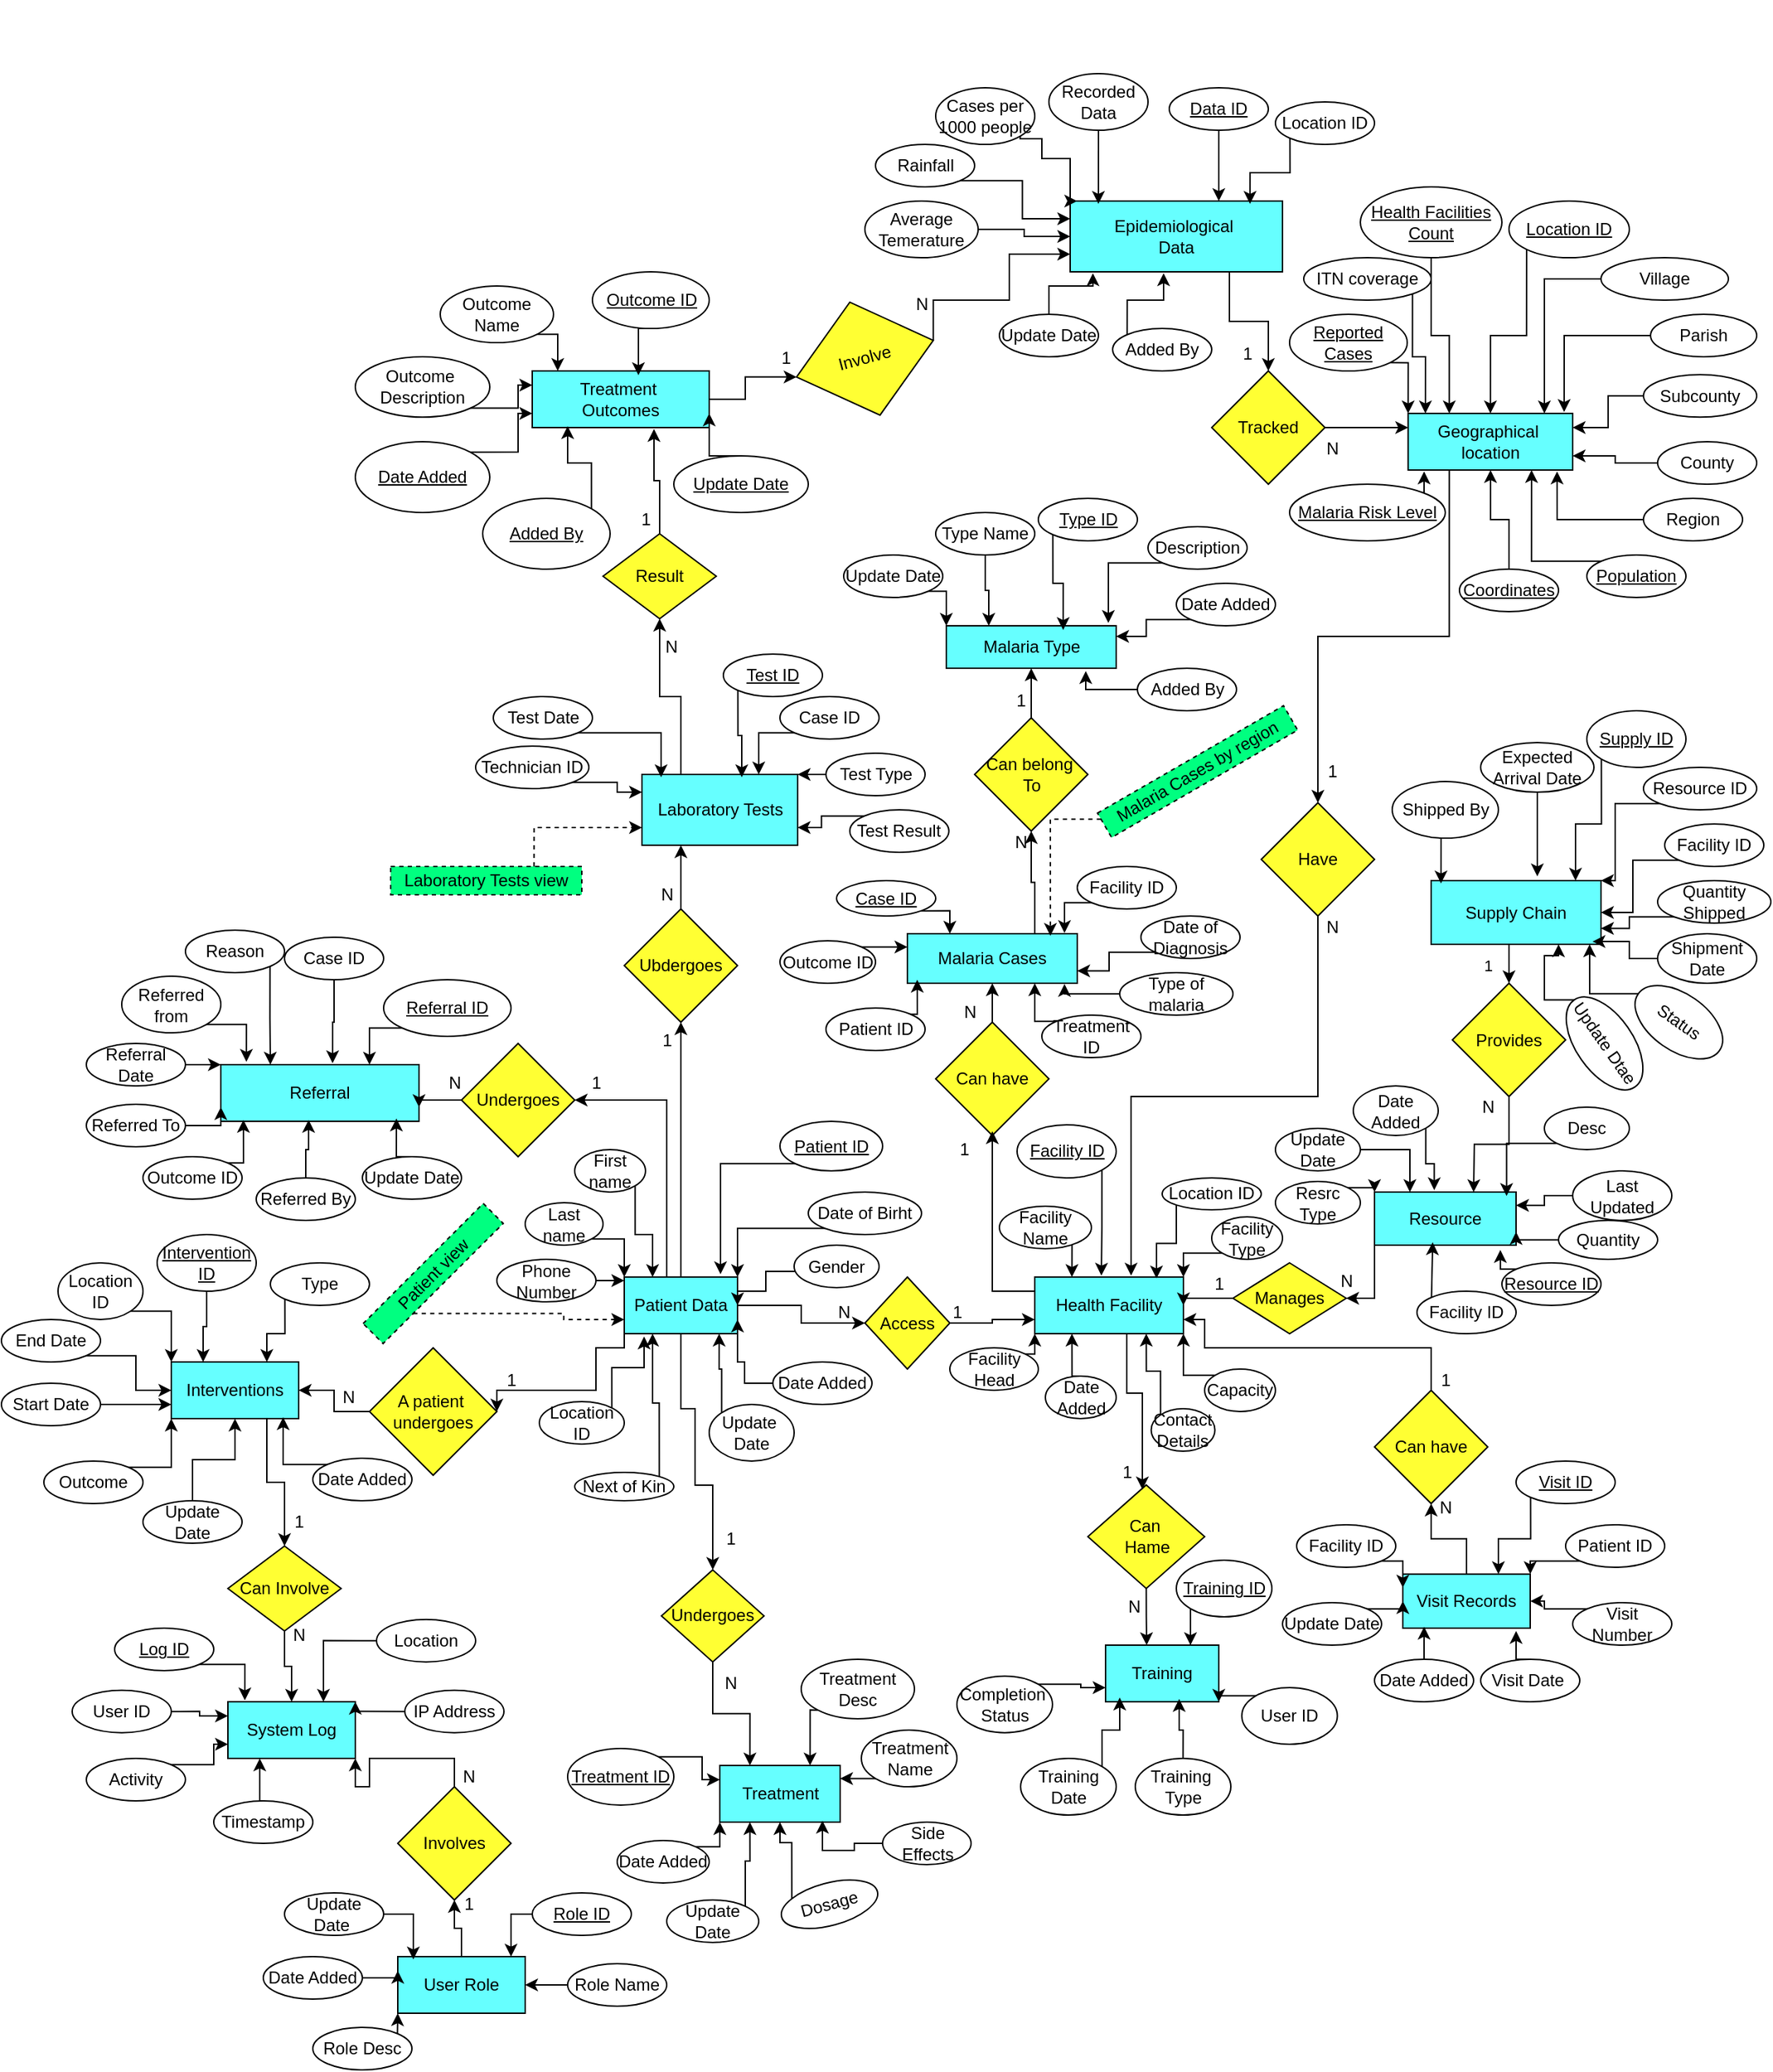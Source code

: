 <mxfile version="26.0.4">
  <diagram id="7ijG_p0IctYbc2rYUjUE" name="Page-1">
    <mxGraphModel dx="1730" dy="1560" grid="1" gridSize="10" guides="1" tooltips="1" connect="1" arrows="1" fold="1" page="1" pageScale="1" pageWidth="850" pageHeight="1100" math="0" shadow="0">
      <root>
        <mxCell id="0" />
        <mxCell id="1" parent="0" />
        <mxCell id="CEb5WgZ9aHTCP-mgNfgS-15" style="edgeStyle=orthogonalEdgeStyle;rounded=0;orthogonalLoop=1;jettySize=auto;html=1;exitX=1;exitY=0.5;exitDx=0;exitDy=0;entryX=0;entryY=0.5;entryDx=0;entryDy=0;" parent="1" source="R4TSVdhuAFYHziErIx7F-1" target="CEb5WgZ9aHTCP-mgNfgS-14" edge="1">
          <mxGeometry relative="1" as="geometry" />
        </mxCell>
        <mxCell id="CEb5WgZ9aHTCP-mgNfgS-37" style="edgeStyle=orthogonalEdgeStyle;rounded=0;orthogonalLoop=1;jettySize=auto;html=1;exitX=0.5;exitY=1;exitDx=0;exitDy=0;entryX=0.5;entryY=0;entryDx=0;entryDy=0;" parent="1" source="R4TSVdhuAFYHziErIx7F-1" target="CEb5WgZ9aHTCP-mgNfgS-36" edge="1">
          <mxGeometry relative="1" as="geometry">
            <Array as="points">
              <mxPoint x="70" y="193" />
              <mxPoint x="80" y="193" />
              <mxPoint x="80" y="247" />
            </Array>
          </mxGeometry>
        </mxCell>
        <mxCell id="CEb5WgZ9aHTCP-mgNfgS-160" style="edgeStyle=orthogonalEdgeStyle;rounded=0;orthogonalLoop=1;jettySize=auto;html=1;exitX=0;exitY=1;exitDx=0;exitDy=0;entryX=1;entryY=0.5;entryDx=0;entryDy=0;" parent="1" source="R4TSVdhuAFYHziErIx7F-1" target="CEb5WgZ9aHTCP-mgNfgS-159" edge="1">
          <mxGeometry relative="1" as="geometry">
            <Array as="points">
              <mxPoint x="30" y="150" />
              <mxPoint x="10" y="150" />
              <mxPoint x="10" y="180" />
              <mxPoint x="-60" y="180" />
            </Array>
          </mxGeometry>
        </mxCell>
        <mxCell id="CEb5WgZ9aHTCP-mgNfgS-184" style="edgeStyle=orthogonalEdgeStyle;rounded=0;orthogonalLoop=1;jettySize=auto;html=1;exitX=0.25;exitY=0;exitDx=0;exitDy=0;entryX=1;entryY=0.5;entryDx=0;entryDy=0;" parent="1" source="R4TSVdhuAFYHziErIx7F-1" target="CEb5WgZ9aHTCP-mgNfgS-183" edge="1">
          <mxGeometry relative="1" as="geometry">
            <Array as="points">
              <mxPoint x="60" y="100" />
              <mxPoint x="60" y="-25" />
            </Array>
          </mxGeometry>
        </mxCell>
        <mxCell id="BTyps2MNp-c__5Y06lRA-10" style="edgeStyle=orthogonalEdgeStyle;rounded=0;orthogonalLoop=1;jettySize=auto;html=1;exitX=0.5;exitY=0;exitDx=0;exitDy=0;entryX=0.5;entryY=1;entryDx=0;entryDy=0;" edge="1" parent="1" source="R4TSVdhuAFYHziErIx7F-1" target="BTyps2MNp-c__5Y06lRA-8">
          <mxGeometry relative="1" as="geometry" />
        </mxCell>
        <object label="Patient Data" id="R4TSVdhuAFYHziErIx7F-1">
          <mxCell style="rounded=0;whiteSpace=wrap;html=1;fillColor=#66FFFF;" parent="1" vertex="1">
            <mxGeometry x="30" y="100" width="80" height="40" as="geometry" />
          </mxCell>
        </object>
        <mxCell id="R4TSVdhuAFYHziErIx7F-3" value="Health Facility" style="rounded=0;whiteSpace=wrap;html=1;fillColor=#66FFFF;" parent="1" vertex="1">
          <mxGeometry x="320" y="100" width="105" height="40" as="geometry" />
        </mxCell>
        <mxCell id="R4TSVdhuAFYHziErIx7F-5" value="Training" style="rounded=0;whiteSpace=wrap;html=1;fillColor=#66FFFF;" parent="1" vertex="1">
          <mxGeometry x="370" y="360" width="80" height="40" as="geometry" />
        </mxCell>
        <mxCell id="CEb5WgZ9aHTCP-mgNfgS-129" style="edgeStyle=orthogonalEdgeStyle;rounded=0;orthogonalLoop=1;jettySize=auto;html=1;exitX=0.5;exitY=1;exitDx=0;exitDy=0;entryX=0.5;entryY=0;entryDx=0;entryDy=0;" parent="1" source="R4TSVdhuAFYHziErIx7F-6" target="CEb5WgZ9aHTCP-mgNfgS-117" edge="1">
          <mxGeometry relative="1" as="geometry" />
        </mxCell>
        <mxCell id="CEb5WgZ9aHTCP-mgNfgS-139" value="1" style="edgeLabel;html=1;align=center;verticalAlign=middle;resizable=0;points=[];" parent="CEb5WgZ9aHTCP-mgNfgS-129" vertex="1" connectable="0">
          <mxGeometry x="0.48" y="4" relative="1" as="geometry">
            <mxPoint x="-19" y="-4" as="offset" />
          </mxGeometry>
        </mxCell>
        <mxCell id="R4TSVdhuAFYHziErIx7F-6" value="Supply Chain" style="rounded=0;whiteSpace=wrap;html=1;fillColor=#66FFFF;" parent="1" vertex="1">
          <mxGeometry x="600" y="-180" width="120" height="45" as="geometry" />
        </mxCell>
        <mxCell id="BTyps2MNp-c__5Y06lRA-1225" style="edgeStyle=orthogonalEdgeStyle;rounded=0;orthogonalLoop=1;jettySize=auto;html=1;exitX=0.25;exitY=1;exitDx=0;exitDy=0;entryX=0.5;entryY=0;entryDx=0;entryDy=0;" edge="1" parent="1" source="R4TSVdhuAFYHziErIx7F-7" target="BTyps2MNp-c__5Y06lRA-211">
          <mxGeometry relative="1" as="geometry" />
        </mxCell>
        <mxCell id="R4TSVdhuAFYHziErIx7F-7" value="Geographical&amp;nbsp;&lt;div&gt;location&lt;/div&gt;" style="rounded=0;whiteSpace=wrap;html=1;fillColor=#66FFFF;" parent="1" vertex="1">
          <mxGeometry x="583.75" y="-510" width="116.25" height="40" as="geometry" />
        </mxCell>
        <mxCell id="BTyps2MNp-c__5Y06lRA-1223" style="edgeStyle=orthogonalEdgeStyle;rounded=0;orthogonalLoop=1;jettySize=auto;html=1;exitX=0.75;exitY=1;exitDx=0;exitDy=0;entryX=0.5;entryY=0;entryDx=0;entryDy=0;" edge="1" parent="1" source="R4TSVdhuAFYHziErIx7F-8" target="BTyps2MNp-c__5Y06lRA-231">
          <mxGeometry relative="1" as="geometry" />
        </mxCell>
        <mxCell id="R4TSVdhuAFYHziErIx7F-8" value="Epidemiological&amp;nbsp;&lt;div&gt;Data&lt;/div&gt;" style="rounded=0;whiteSpace=wrap;html=1;fillColor=#66FFFF;" parent="1" vertex="1">
          <mxGeometry x="345" y="-660" width="150" height="50" as="geometry" />
        </mxCell>
        <mxCell id="BTyps2MNp-c__5Y06lRA-1299" style="edgeStyle=orthogonalEdgeStyle;rounded=0;orthogonalLoop=1;jettySize=auto;html=1;exitX=1;exitY=0.5;exitDx=0;exitDy=0;entryX=0;entryY=0.5;entryDx=0;entryDy=0;" edge="1" parent="1" source="R4TSVdhuAFYHziErIx7F-10" target="BTyps2MNp-c__5Y06lRA-232">
          <mxGeometry relative="1" as="geometry" />
        </mxCell>
        <mxCell id="R4TSVdhuAFYHziErIx7F-10" value="Treatment&amp;nbsp;&lt;div&gt;Outcomes&lt;/div&gt;" style="rounded=0;whiteSpace=wrap;html=1;fillColor=#66FFFF;" parent="1" vertex="1">
          <mxGeometry x="-35" y="-540" width="125" height="40" as="geometry" />
        </mxCell>
        <mxCell id="CEb5WgZ9aHTCP-mgNfgS-133" style="edgeStyle=orthogonalEdgeStyle;rounded=0;orthogonalLoop=1;jettySize=auto;html=1;exitX=0;exitY=1;exitDx=0;exitDy=0;entryX=1;entryY=0.5;entryDx=0;entryDy=0;" parent="1" source="R4TSVdhuAFYHziErIx7F-11" target="CEb5WgZ9aHTCP-mgNfgS-80" edge="1">
          <mxGeometry relative="1" as="geometry" />
        </mxCell>
        <mxCell id="R4TSVdhuAFYHziErIx7F-11" value="Resource" style="rounded=0;whiteSpace=wrap;html=1;fillColor=#66FFFF;" parent="1" vertex="1">
          <mxGeometry x="560" y="40" width="100" height="37.5" as="geometry" />
        </mxCell>
        <mxCell id="R4TSVdhuAFYHziErIx7F-12" value="Treatment" style="whiteSpace=wrap;html=1;fillColor=#66FFFF;" parent="1" vertex="1">
          <mxGeometry x="97.5" y="445" width="85" height="40" as="geometry" />
        </mxCell>
        <mxCell id="BTyps2MNp-c__5Y06lRA-139" style="edgeStyle=orthogonalEdgeStyle;rounded=0;orthogonalLoop=1;jettySize=auto;html=1;exitX=0.5;exitY=0;exitDx=0;exitDy=0;entryX=0.5;entryY=1;entryDx=0;entryDy=0;" edge="1" parent="1" source="R4TSVdhuAFYHziErIx7F-13" target="BTyps2MNp-c__5Y06lRA-136">
          <mxGeometry relative="1" as="geometry" />
        </mxCell>
        <mxCell id="R4TSVdhuAFYHziErIx7F-13" value="Visit Records" style="whiteSpace=wrap;html=1;fillColor=#66FFFF;" parent="1" vertex="1">
          <mxGeometry x="580" y="309.83" width="90" height="38.17" as="geometry" />
        </mxCell>
        <mxCell id="R4TSVdhuAFYHziErIx7F-15" value="System Log" style="whiteSpace=wrap;html=1;fillColor=#66FFFF;" parent="1" vertex="1">
          <mxGeometry x="-250" y="400" width="90" height="40" as="geometry" />
        </mxCell>
        <mxCell id="BTyps2MNp-c__5Y06lRA-168" style="edgeStyle=orthogonalEdgeStyle;rounded=0;orthogonalLoop=1;jettySize=auto;html=1;exitX=0.75;exitY=1;exitDx=0;exitDy=0;entryX=0.5;entryY=0;entryDx=0;entryDy=0;" edge="1" parent="1" source="R4TSVdhuAFYHziErIx7F-18" target="BTyps2MNp-c__5Y06lRA-166">
          <mxGeometry relative="1" as="geometry" />
        </mxCell>
        <mxCell id="R4TSVdhuAFYHziErIx7F-18" value="Interventions" style="whiteSpace=wrap;html=1;fillColor=#66FFFF;" parent="1" vertex="1">
          <mxGeometry x="-290" y="160" width="90" height="40" as="geometry" />
        </mxCell>
        <mxCell id="BTyps2MNp-c__5Y06lRA-172" style="edgeStyle=orthogonalEdgeStyle;rounded=0;orthogonalLoop=1;jettySize=auto;html=1;entryX=0.5;entryY=1;entryDx=0;entryDy=0;" edge="1" parent="1" source="R4TSVdhuAFYHziErIx7F-19" target="BTyps2MNp-c__5Y06lRA-169">
          <mxGeometry relative="1" as="geometry" />
        </mxCell>
        <mxCell id="R4TSVdhuAFYHziErIx7F-19" value="User Role" style="whiteSpace=wrap;html=1;fillColor=#66FFFF;" parent="1" vertex="1">
          <mxGeometry x="-130" y="580" width="90" height="40" as="geometry" />
        </mxCell>
        <mxCell id="R4TSVdhuAFYHziErIx7F-22" value="&lt;u&gt;Patient ID&lt;/u&gt;" style="ellipse;whiteSpace=wrap;html=1;" parent="1" vertex="1">
          <mxGeometry x="140" y="-10" width="72.5" height="35" as="geometry" />
        </mxCell>
        <mxCell id="BTyps2MNp-c__5Y06lRA-45" style="edgeStyle=orthogonalEdgeStyle;rounded=0;orthogonalLoop=1;jettySize=auto;html=1;exitX=1;exitY=1;exitDx=0;exitDy=0;entryX=0.25;entryY=0;entryDx=0;entryDy=0;" edge="1" parent="1" source="R4TSVdhuAFYHziErIx7F-23" target="R4TSVdhuAFYHziErIx7F-1">
          <mxGeometry relative="1" as="geometry" />
        </mxCell>
        <mxCell id="R4TSVdhuAFYHziErIx7F-23" value="First name" style="ellipse;whiteSpace=wrap;html=1;" parent="1" vertex="1">
          <mxGeometry x="-5" y="10" width="50" height="30" as="geometry" />
        </mxCell>
        <mxCell id="BTyps2MNp-c__5Y06lRA-46" style="edgeStyle=orthogonalEdgeStyle;rounded=0;orthogonalLoop=1;jettySize=auto;html=1;exitX=1;exitY=1;exitDx=0;exitDy=0;entryX=0;entryY=0;entryDx=0;entryDy=0;" edge="1" parent="1" source="R4TSVdhuAFYHziErIx7F-24" target="R4TSVdhuAFYHziErIx7F-1">
          <mxGeometry relative="1" as="geometry" />
        </mxCell>
        <mxCell id="R4TSVdhuAFYHziErIx7F-24" value="Last name" style="ellipse;whiteSpace=wrap;html=1;" parent="1" vertex="1">
          <mxGeometry x="-40" y="47.5" width="55" height="30" as="geometry" />
        </mxCell>
        <mxCell id="R4TSVdhuAFYHziErIx7F-51" style="edgeStyle=orthogonalEdgeStyle;rounded=0;orthogonalLoop=1;jettySize=auto;html=1;exitX=0;exitY=1;exitDx=0;exitDy=0;entryX=1;entryY=0;entryDx=0;entryDy=0;" parent="1" source="R4TSVdhuAFYHziErIx7F-25" target="R4TSVdhuAFYHziErIx7F-1" edge="1">
          <mxGeometry relative="1" as="geometry" />
        </mxCell>
        <mxCell id="R4TSVdhuAFYHziErIx7F-25" value="Date of Birht" style="ellipse;whiteSpace=wrap;html=1;" parent="1" vertex="1">
          <mxGeometry x="160" y="40" width="80" height="30" as="geometry" />
        </mxCell>
        <mxCell id="R4TSVdhuAFYHziErIx7F-52" style="edgeStyle=orthogonalEdgeStyle;rounded=0;orthogonalLoop=1;jettySize=auto;html=1;exitX=0;exitY=1;exitDx=0;exitDy=0;entryX=1;entryY=0.5;entryDx=0;entryDy=0;" parent="1" source="R4TSVdhuAFYHziErIx7F-26" target="R4TSVdhuAFYHziErIx7F-1" edge="1">
          <mxGeometry relative="1" as="geometry">
            <Array as="points">
              <mxPoint x="130" y="96" />
              <mxPoint x="130" y="110" />
              <mxPoint x="110" y="110" />
            </Array>
          </mxGeometry>
        </mxCell>
        <mxCell id="R4TSVdhuAFYHziErIx7F-26" value="Gender" style="ellipse;whiteSpace=wrap;html=1;" parent="1" vertex="1">
          <mxGeometry x="150" y="77.5" width="60" height="30" as="geometry" />
        </mxCell>
        <mxCell id="BTyps2MNp-c__5Y06lRA-47" style="edgeStyle=orthogonalEdgeStyle;rounded=0;orthogonalLoop=1;jettySize=auto;html=1;exitX=1;exitY=0.5;exitDx=0;exitDy=0;" edge="1" parent="1" source="R4TSVdhuAFYHziErIx7F-27">
          <mxGeometry relative="1" as="geometry">
            <mxPoint x="30" y="103" as="targetPoint" />
          </mxGeometry>
        </mxCell>
        <mxCell id="R4TSVdhuAFYHziErIx7F-27" value="Phone Number" style="ellipse;whiteSpace=wrap;html=1;" parent="1" vertex="1">
          <mxGeometry x="-60" y="87.5" width="70" height="30" as="geometry" />
        </mxCell>
        <mxCell id="CEb5WgZ9aHTCP-mgNfgS-142" style="edgeStyle=orthogonalEdgeStyle;rounded=0;orthogonalLoop=1;jettySize=auto;html=1;exitX=1;exitY=0;exitDx=0;exitDy=0;entryX=0.25;entryY=1;entryDx=0;entryDy=0;" parent="1" source="R4TSVdhuAFYHziErIx7F-28" target="R4TSVdhuAFYHziErIx7F-1" edge="1">
          <mxGeometry relative="1" as="geometry" />
        </mxCell>
        <mxCell id="R4TSVdhuAFYHziErIx7F-28" value="Next of Kin" style="ellipse;whiteSpace=wrap;html=1;" parent="1" vertex="1">
          <mxGeometry x="-5" y="238" width="70" height="20" as="geometry" />
        </mxCell>
        <mxCell id="R4TSVdhuAFYHziErIx7F-29" value="Location ID" style="ellipse;whiteSpace=wrap;html=1;" parent="1" vertex="1">
          <mxGeometry x="-30" y="188" width="60" height="30" as="geometry" />
        </mxCell>
        <mxCell id="R4TSVdhuAFYHziErIx7F-53" style="edgeStyle=orthogonalEdgeStyle;rounded=0;orthogonalLoop=1;jettySize=auto;html=1;exitX=0;exitY=0.5;exitDx=0;exitDy=0;entryX=1;entryY=0.75;entryDx=0;entryDy=0;" parent="1" source="R4TSVdhuAFYHziErIx7F-30" target="R4TSVdhuAFYHziErIx7F-1" edge="1">
          <mxGeometry relative="1" as="geometry">
            <Array as="points">
              <mxPoint x="115" y="175" />
              <mxPoint x="115" y="160" />
              <mxPoint x="110" y="160" />
            </Array>
          </mxGeometry>
        </mxCell>
        <mxCell id="R4TSVdhuAFYHziErIx7F-30" value="Date Added" style="ellipse;whiteSpace=wrap;html=1;" parent="1" vertex="1">
          <mxGeometry x="135" y="160" width="70" height="30" as="geometry" />
        </mxCell>
        <mxCell id="R4TSVdhuAFYHziErIx7F-31" value="Update&amp;nbsp;&lt;div&gt;Date&lt;/div&gt;" style="ellipse;whiteSpace=wrap;html=1;" parent="1" vertex="1">
          <mxGeometry x="90" y="190" width="60" height="40" as="geometry" />
        </mxCell>
        <mxCell id="R4TSVdhuAFYHziErIx7F-54" style="edgeStyle=orthogonalEdgeStyle;rounded=0;orthogonalLoop=1;jettySize=auto;html=1;exitX=0;exitY=0;exitDx=0;exitDy=0;entryX=0.838;entryY=1;entryDx=0;entryDy=0;entryPerimeter=0;" parent="1" source="R4TSVdhuAFYHziErIx7F-31" target="R4TSVdhuAFYHziErIx7F-1" edge="1">
          <mxGeometry relative="1" as="geometry" />
        </mxCell>
        <mxCell id="CEb5WgZ9aHTCP-mgNfgS-49" style="edgeStyle=orthogonalEdgeStyle;rounded=0;orthogonalLoop=1;jettySize=auto;html=1;exitX=0;exitY=0;exitDx=0;exitDy=0;entryX=1;entryY=1;entryDx=0;entryDy=0;" parent="1" source="R4TSVdhuAFYHziErIx7F-59" target="R4TSVdhuAFYHziErIx7F-3" edge="1">
          <mxGeometry relative="1" as="geometry" />
        </mxCell>
        <mxCell id="R4TSVdhuAFYHziErIx7F-59" value="Capacity" style="ellipse;whiteSpace=wrap;html=1;" parent="1" vertex="1">
          <mxGeometry x="440" y="165" width="50" height="30" as="geometry" />
        </mxCell>
        <mxCell id="CEb5WgZ9aHTCP-mgNfgS-48" style="edgeStyle=orthogonalEdgeStyle;rounded=0;orthogonalLoop=1;jettySize=auto;html=1;exitX=0;exitY=0;exitDx=0;exitDy=0;entryX=0.75;entryY=1;entryDx=0;entryDy=0;" parent="1" source="R4TSVdhuAFYHziErIx7F-60" target="R4TSVdhuAFYHziErIx7F-3" edge="1">
          <mxGeometry relative="1" as="geometry" />
        </mxCell>
        <mxCell id="R4TSVdhuAFYHziErIx7F-60" value="Contact Details" style="ellipse;whiteSpace=wrap;html=1;" parent="1" vertex="1">
          <mxGeometry x="402.25" y="193" width="45" height="30" as="geometry" />
        </mxCell>
        <mxCell id="CEb5WgZ9aHTCP-mgNfgS-56" style="edgeStyle=orthogonalEdgeStyle;rounded=0;orthogonalLoop=1;jettySize=auto;html=1;exitX=0;exitY=1;exitDx=0;exitDy=0;entryX=1;entryY=0;entryDx=0;entryDy=0;" parent="1" source="R4TSVdhuAFYHziErIx7F-61" target="R4TSVdhuAFYHziErIx7F-3" edge="1">
          <mxGeometry relative="1" as="geometry" />
        </mxCell>
        <mxCell id="R4TSVdhuAFYHziErIx7F-61" value="Facility Type" style="ellipse;whiteSpace=wrap;html=1;" parent="1" vertex="1">
          <mxGeometry x="445" y="57.5" width="50" height="30" as="geometry" />
        </mxCell>
        <mxCell id="R4TSVdhuAFYHziErIx7F-62" value="Location ID" style="ellipse;whiteSpace=wrap;html=1;" parent="1" vertex="1">
          <mxGeometry x="410" y="30" width="70" height="22.5" as="geometry" />
        </mxCell>
        <mxCell id="BTyps2MNp-c__5Y06lRA-134" style="edgeStyle=orthogonalEdgeStyle;rounded=0;orthogonalLoop=1;jettySize=auto;html=1;exitX=0.5;exitY=0;exitDx=0;exitDy=0;entryX=0.25;entryY=1;entryDx=0;entryDy=0;" edge="1" parent="1" source="R4TSVdhuAFYHziErIx7F-63" target="R4TSVdhuAFYHziErIx7F-3">
          <mxGeometry relative="1" as="geometry" />
        </mxCell>
        <mxCell id="R4TSVdhuAFYHziErIx7F-63" value="Date Added" style="ellipse;whiteSpace=wrap;html=1;" parent="1" vertex="1">
          <mxGeometry x="327.5" y="170" width="50" height="30" as="geometry" />
        </mxCell>
        <mxCell id="R4TSVdhuAFYHziErIx7F-64" value="&lt;u&gt;Facility ID&lt;/u&gt;" style="ellipse;whiteSpace=wrap;html=1;" parent="1" vertex="1">
          <mxGeometry x="307.5" y="-7.5" width="70" height="37.5" as="geometry" />
        </mxCell>
        <mxCell id="BTyps2MNp-c__5Y06lRA-68" style="edgeStyle=orthogonalEdgeStyle;rounded=0;orthogonalLoop=1;jettySize=auto;html=1;exitX=1;exitY=1;exitDx=0;exitDy=0;entryX=0.25;entryY=0;entryDx=0;entryDy=0;" edge="1" parent="1" source="R4TSVdhuAFYHziErIx7F-65" target="R4TSVdhuAFYHziErIx7F-3">
          <mxGeometry relative="1" as="geometry" />
        </mxCell>
        <mxCell id="R4TSVdhuAFYHziErIx7F-65" value="Facility Name" style="ellipse;whiteSpace=wrap;html=1;" parent="1" vertex="1">
          <mxGeometry x="295" y="50" width="65" height="30" as="geometry" />
        </mxCell>
        <mxCell id="CEb5WgZ9aHTCP-mgNfgS-46" style="edgeStyle=orthogonalEdgeStyle;rounded=0;orthogonalLoop=1;jettySize=auto;html=1;exitX=1;exitY=0;exitDx=0;exitDy=0;entryX=0;entryY=1;entryDx=0;entryDy=0;" parent="1" source="R4TSVdhuAFYHziErIx7F-66" target="R4TSVdhuAFYHziErIx7F-3" edge="1">
          <mxGeometry relative="1" as="geometry" />
        </mxCell>
        <mxCell id="R4TSVdhuAFYHziErIx7F-66" value="Facility Head" style="ellipse;whiteSpace=wrap;html=1;" parent="1" vertex="1">
          <mxGeometry x="260" y="150" width="62.5" height="30" as="geometry" />
        </mxCell>
        <mxCell id="CEb5WgZ9aHTCP-mgNfgS-16" style="edgeStyle=orthogonalEdgeStyle;rounded=0;orthogonalLoop=1;jettySize=auto;html=1;exitX=1;exitY=0.5;exitDx=0;exitDy=0;entryX=0;entryY=0.75;entryDx=0;entryDy=0;" parent="1" source="CEb5WgZ9aHTCP-mgNfgS-14" target="R4TSVdhuAFYHziErIx7F-3" edge="1">
          <mxGeometry relative="1" as="geometry" />
        </mxCell>
        <mxCell id="CEb5WgZ9aHTCP-mgNfgS-14" value="Access" style="rhombus;whiteSpace=wrap;html=1;fillColor=#FFFF33;" parent="1" vertex="1">
          <mxGeometry x="200" y="100" width="60" height="65" as="geometry" />
        </mxCell>
        <mxCell id="CEb5WgZ9aHTCP-mgNfgS-17" value="N" style="text;html=1;align=center;verticalAlign=middle;resizable=0;points=[];autosize=1;strokeColor=none;fillColor=none;" parent="1" vertex="1">
          <mxGeometry x="170" y="110" width="30" height="30" as="geometry" />
        </mxCell>
        <mxCell id="CEb5WgZ9aHTCP-mgNfgS-18" value="1" style="text;html=1;align=center;verticalAlign=middle;resizable=0;points=[];autosize=1;strokeColor=none;fillColor=none;" parent="1" vertex="1">
          <mxGeometry x="250" y="110" width="30" height="30" as="geometry" />
        </mxCell>
        <mxCell id="BTyps2MNp-c__5Y06lRA-1284" style="edgeStyle=orthogonalEdgeStyle;rounded=0;orthogonalLoop=1;jettySize=auto;html=1;exitX=1;exitY=0;exitDx=0;exitDy=0;entryX=0;entryY=0.25;entryDx=0;entryDy=0;" edge="1" parent="1" source="CEb5WgZ9aHTCP-mgNfgS-19" target="R4TSVdhuAFYHziErIx7F-12">
          <mxGeometry relative="1" as="geometry" />
        </mxCell>
        <mxCell id="CEb5WgZ9aHTCP-mgNfgS-19" value="&lt;u&gt;Treatment ID&lt;/u&gt;" style="ellipse;whiteSpace=wrap;html=1;" parent="1" vertex="1">
          <mxGeometry x="-10" y="433" width="75" height="40" as="geometry" />
        </mxCell>
        <mxCell id="CEb5WgZ9aHTCP-mgNfgS-22" value="Side Effects" style="ellipse;whiteSpace=wrap;html=1;" parent="1" vertex="1">
          <mxGeometry x="212.5" y="485" width="62.5" height="30" as="geometry" />
        </mxCell>
        <mxCell id="BTyps2MNp-c__5Y06lRA-1278" style="edgeStyle=orthogonalEdgeStyle;rounded=0;orthogonalLoop=1;jettySize=auto;html=1;exitX=1;exitY=0;exitDx=0;exitDy=0;entryX=0;entryY=1;entryDx=0;entryDy=0;" edge="1" parent="1" source="CEb5WgZ9aHTCP-mgNfgS-23" target="R4TSVdhuAFYHziErIx7F-12">
          <mxGeometry relative="1" as="geometry" />
        </mxCell>
        <mxCell id="CEb5WgZ9aHTCP-mgNfgS-23" value="Date Added" style="ellipse;whiteSpace=wrap;html=1;" parent="1" vertex="1">
          <mxGeometry x="25" y="498" width="65" height="30" as="geometry" />
        </mxCell>
        <mxCell id="BTyps2MNp-c__5Y06lRA-1279" style="edgeStyle=orthogonalEdgeStyle;rounded=0;orthogonalLoop=1;jettySize=auto;html=1;exitX=1;exitY=0;exitDx=0;exitDy=0;entryX=0.25;entryY=1;entryDx=0;entryDy=0;" edge="1" parent="1" source="CEb5WgZ9aHTCP-mgNfgS-25" target="R4TSVdhuAFYHziErIx7F-12">
          <mxGeometry relative="1" as="geometry" />
        </mxCell>
        <mxCell id="CEb5WgZ9aHTCP-mgNfgS-25" value="Update Date" style="ellipse;whiteSpace=wrap;html=1;" parent="1" vertex="1">
          <mxGeometry x="60" y="540" width="65" height="30" as="geometry" />
        </mxCell>
        <mxCell id="BTyps2MNp-c__5Y06lRA-1280" style="edgeStyle=orthogonalEdgeStyle;rounded=0;orthogonalLoop=1;jettySize=auto;html=1;exitX=0;exitY=0;exitDx=0;exitDy=0;entryX=0.5;entryY=1;entryDx=0;entryDy=0;" edge="1" parent="1" source="CEb5WgZ9aHTCP-mgNfgS-26" target="R4TSVdhuAFYHziErIx7F-12">
          <mxGeometry relative="1" as="geometry" />
        </mxCell>
        <mxCell id="CEb5WgZ9aHTCP-mgNfgS-26" value="Dosage" style="ellipse;whiteSpace=wrap;html=1;rotation=-15;" parent="1" vertex="1">
          <mxGeometry x="140" y="528" width="70" height="30" as="geometry" />
        </mxCell>
        <mxCell id="BTyps2MNp-c__5Y06lRA-1285" style="edgeStyle=orthogonalEdgeStyle;rounded=0;orthogonalLoop=1;jettySize=auto;html=1;exitX=0.5;exitY=1;exitDx=0;exitDy=0;entryX=0.25;entryY=0;entryDx=0;entryDy=0;" edge="1" parent="1" source="CEb5WgZ9aHTCP-mgNfgS-36" target="R4TSVdhuAFYHziErIx7F-12">
          <mxGeometry relative="1" as="geometry" />
        </mxCell>
        <mxCell id="CEb5WgZ9aHTCP-mgNfgS-36" value="Undergoes" style="rhombus;whiteSpace=wrap;html=1;rotation=0;fillColor=#FFFF33;" parent="1" vertex="1">
          <mxGeometry x="56.25" y="306.83" width="72.5" height="65" as="geometry" />
        </mxCell>
        <mxCell id="CEb5WgZ9aHTCP-mgNfgS-39" value="N" style="text;html=1;align=center;verticalAlign=middle;resizable=0;points=[];autosize=1;strokeColor=none;fillColor=none;" parent="1" vertex="1">
          <mxGeometry x="90" y="371.83" width="30" height="30" as="geometry" />
        </mxCell>
        <mxCell id="CEb5WgZ9aHTCP-mgNfgS-41" value="1" style="text;html=1;align=center;verticalAlign=middle;resizable=0;points=[];autosize=1;strokeColor=none;fillColor=none;" parent="1" vertex="1">
          <mxGeometry x="90" y="270" width="30" height="30" as="geometry" />
        </mxCell>
        <mxCell id="CEb5WgZ9aHTCP-mgNfgS-42" value="Desc" style="ellipse;whiteSpace=wrap;html=1;" parent="1" vertex="1">
          <mxGeometry x="680" y="-20" width="60" height="30" as="geometry" />
        </mxCell>
        <mxCell id="CEb5WgZ9aHTCP-mgNfgS-92" style="edgeStyle=orthogonalEdgeStyle;rounded=0;orthogonalLoop=1;jettySize=auto;html=1;exitX=0;exitY=0.5;exitDx=0;exitDy=0;entryX=1;entryY=0.75;entryDx=0;entryDy=0;" parent="1" source="CEb5WgZ9aHTCP-mgNfgS-43" target="R4TSVdhuAFYHziErIx7F-11" edge="1">
          <mxGeometry relative="1" as="geometry" />
        </mxCell>
        <mxCell id="CEb5WgZ9aHTCP-mgNfgS-43" value="Quantity" style="ellipse;whiteSpace=wrap;html=1;" parent="1" vertex="1">
          <mxGeometry x="690" y="60" width="70" height="27.5" as="geometry" />
        </mxCell>
        <mxCell id="CEb5WgZ9aHTCP-mgNfgS-44" value="Date&lt;div&gt;Added&lt;/div&gt;" style="ellipse;whiteSpace=wrap;html=1;" parent="1" vertex="1">
          <mxGeometry x="545" y="-35" width="60" height="35" as="geometry" />
        </mxCell>
        <mxCell id="CEb5WgZ9aHTCP-mgNfgS-113" style="edgeStyle=orthogonalEdgeStyle;rounded=0;orthogonalLoop=1;jettySize=auto;html=1;exitX=1;exitY=0.5;exitDx=0;exitDy=0;entryX=0.25;entryY=0;entryDx=0;entryDy=0;" parent="1" source="CEb5WgZ9aHTCP-mgNfgS-45" target="R4TSVdhuAFYHziErIx7F-11" edge="1">
          <mxGeometry relative="1" as="geometry" />
        </mxCell>
        <mxCell id="CEb5WgZ9aHTCP-mgNfgS-45" value="Update&lt;div&gt;Date&lt;/div&gt;" style="ellipse;whiteSpace=wrap;html=1;" parent="1" vertex="1">
          <mxGeometry x="490" y="-5" width="60" height="30" as="geometry" />
        </mxCell>
        <mxCell id="CEb5WgZ9aHTCP-mgNfgS-93" style="edgeStyle=orthogonalEdgeStyle;rounded=0;orthogonalLoop=1;jettySize=auto;html=1;exitX=0;exitY=0.5;exitDx=0;exitDy=0;entryX=1;entryY=0.25;entryDx=0;entryDy=0;" parent="1" source="CEb5WgZ9aHTCP-mgNfgS-55" target="R4TSVdhuAFYHziErIx7F-11" edge="1">
          <mxGeometry relative="1" as="geometry" />
        </mxCell>
        <mxCell id="CEb5WgZ9aHTCP-mgNfgS-55" value="Last&lt;div&gt;Updated&lt;/div&gt;" style="ellipse;whiteSpace=wrap;html=1;" parent="1" vertex="1">
          <mxGeometry x="700" y="25" width="70" height="35" as="geometry" />
        </mxCell>
        <mxCell id="CEb5WgZ9aHTCP-mgNfgS-60" value="&lt;u&gt;Resource ID&lt;/u&gt;" style="ellipse;whiteSpace=wrap;html=1;" parent="1" vertex="1">
          <mxGeometry x="650" y="90" width="70" height="30" as="geometry" />
        </mxCell>
        <mxCell id="CEb5WgZ9aHTCP-mgNfgS-114" style="edgeStyle=orthogonalEdgeStyle;rounded=0;orthogonalLoop=1;jettySize=auto;html=1;exitX=1;exitY=0;exitDx=0;exitDy=0;entryX=0;entryY=0;entryDx=0;entryDy=0;" parent="1" source="CEb5WgZ9aHTCP-mgNfgS-61" target="R4TSVdhuAFYHziErIx7F-11" edge="1">
          <mxGeometry relative="1" as="geometry" />
        </mxCell>
        <mxCell id="CEb5WgZ9aHTCP-mgNfgS-61" value="Resrc Type" style="ellipse;whiteSpace=wrap;html=1;" parent="1" vertex="1">
          <mxGeometry x="490" y="32.5" width="60" height="30" as="geometry" />
        </mxCell>
        <mxCell id="CEb5WgZ9aHTCP-mgNfgS-62" value="Facility ID" style="ellipse;whiteSpace=wrap;html=1;" parent="1" vertex="1">
          <mxGeometry x="590" y="110" width="70" height="30" as="geometry" />
        </mxCell>
        <mxCell id="CEb5WgZ9aHTCP-mgNfgS-134" style="edgeStyle=orthogonalEdgeStyle;rounded=0;orthogonalLoop=1;jettySize=auto;html=1;exitX=0;exitY=0.5;exitDx=0;exitDy=0;entryX=1;entryY=0.5;entryDx=0;entryDy=0;" parent="1" source="CEb5WgZ9aHTCP-mgNfgS-80" target="R4TSVdhuAFYHziErIx7F-3" edge="1">
          <mxGeometry relative="1" as="geometry" />
        </mxCell>
        <mxCell id="CEb5WgZ9aHTCP-mgNfgS-80" value="Manages" style="rhombus;whiteSpace=wrap;html=1;fillColor=#FFFF33;" parent="1" vertex="1">
          <mxGeometry x="460" y="90" width="80" height="50" as="geometry" />
        </mxCell>
        <mxCell id="CEb5WgZ9aHTCP-mgNfgS-90" style="edgeStyle=orthogonalEdgeStyle;rounded=0;orthogonalLoop=1;jettySize=auto;html=1;exitX=0;exitY=0;exitDx=0;exitDy=0;entryX=0.411;entryY=0.945;entryDx=0;entryDy=0;entryPerimeter=0;" parent="1" source="CEb5WgZ9aHTCP-mgNfgS-62" target="R4TSVdhuAFYHziErIx7F-11" edge="1">
          <mxGeometry relative="1" as="geometry" />
        </mxCell>
        <mxCell id="CEb5WgZ9aHTCP-mgNfgS-91" style="edgeStyle=orthogonalEdgeStyle;rounded=0;orthogonalLoop=1;jettySize=auto;html=1;exitX=0;exitY=0;exitDx=0;exitDy=0;entryX=0.889;entryY=1.091;entryDx=0;entryDy=0;entryPerimeter=0;" parent="1" source="CEb5WgZ9aHTCP-mgNfgS-60" target="R4TSVdhuAFYHziErIx7F-11" edge="1">
          <mxGeometry relative="1" as="geometry" />
        </mxCell>
        <mxCell id="CEb5WgZ9aHTCP-mgNfgS-102" style="edgeStyle=orthogonalEdgeStyle;rounded=0;orthogonalLoop=1;jettySize=auto;html=1;exitX=0;exitY=1;exitDx=0;exitDy=0;entryX=0.933;entryY=0.073;entryDx=0;entryDy=0;entryPerimeter=0;" parent="1" source="CEb5WgZ9aHTCP-mgNfgS-42" target="R4TSVdhuAFYHziErIx7F-11" edge="1">
          <mxGeometry relative="1" as="geometry" />
        </mxCell>
        <mxCell id="BTyps2MNp-c__5Y06lRA-208" style="edgeStyle=orthogonalEdgeStyle;rounded=0;orthogonalLoop=1;jettySize=auto;html=1;exitX=0;exitY=1;exitDx=0;exitDy=0;entryX=1;entryY=0.75;entryDx=0;entryDy=0;" edge="1" parent="1" source="CEb5WgZ9aHTCP-mgNfgS-103" target="R4TSVdhuAFYHziErIx7F-6">
          <mxGeometry relative="1" as="geometry" />
        </mxCell>
        <mxCell id="CEb5WgZ9aHTCP-mgNfgS-103" value="Quantity&lt;div&gt;Shipped&lt;/div&gt;" style="ellipse;whiteSpace=wrap;html=1;" parent="1" vertex="1">
          <mxGeometry x="760" y="-180" width="80" height="30" as="geometry" />
        </mxCell>
        <mxCell id="CEb5WgZ9aHTCP-mgNfgS-104" value="Shipment&lt;div&gt;Date&lt;/div&gt;" style="ellipse;whiteSpace=wrap;html=1;" parent="1" vertex="1">
          <mxGeometry x="760" y="-142.5" width="70" height="35" as="geometry" />
        </mxCell>
        <mxCell id="BTyps2MNp-c__5Y06lRA-209" style="edgeStyle=orthogonalEdgeStyle;rounded=0;orthogonalLoop=1;jettySize=auto;html=1;exitX=0;exitY=1;exitDx=0;exitDy=0;entryX=1;entryY=0.5;entryDx=0;entryDy=0;" edge="1" parent="1" source="CEb5WgZ9aHTCP-mgNfgS-105" target="R4TSVdhuAFYHziErIx7F-6">
          <mxGeometry relative="1" as="geometry" />
        </mxCell>
        <mxCell id="CEb5WgZ9aHTCP-mgNfgS-105" value="Facility ID" style="ellipse;whiteSpace=wrap;html=1;" parent="1" vertex="1">
          <mxGeometry x="765" y="-220" width="70" height="30" as="geometry" />
        </mxCell>
        <mxCell id="BTyps2MNp-c__5Y06lRA-204" style="edgeStyle=orthogonalEdgeStyle;rounded=0;orthogonalLoop=1;jettySize=auto;html=1;exitX=0;exitY=1;exitDx=0;exitDy=0;entryX=1;entryY=0;entryDx=0;entryDy=0;" edge="1" parent="1" source="CEb5WgZ9aHTCP-mgNfgS-106" target="R4TSVdhuAFYHziErIx7F-6">
          <mxGeometry relative="1" as="geometry">
            <Array as="points">
              <mxPoint x="730" y="-234" />
              <mxPoint x="730" y="-180" />
            </Array>
          </mxGeometry>
        </mxCell>
        <mxCell id="CEb5WgZ9aHTCP-mgNfgS-106" value="Resource ID" style="ellipse;whiteSpace=wrap;html=1;" parent="1" vertex="1">
          <mxGeometry x="750" y="-260" width="80" height="30" as="geometry" />
        </mxCell>
        <mxCell id="CEb5WgZ9aHTCP-mgNfgS-107" value="&lt;u&gt;Supply ID&lt;/u&gt;" style="ellipse;whiteSpace=wrap;html=1;" parent="1" vertex="1">
          <mxGeometry x="710" y="-300" width="70" height="40" as="geometry" />
        </mxCell>
        <mxCell id="CEb5WgZ9aHTCP-mgNfgS-108" value="Expected&lt;div&gt;Arrival Date&lt;/div&gt;" style="ellipse;whiteSpace=wrap;html=1;" parent="1" vertex="1">
          <mxGeometry x="635" y="-277.5" width="80" height="35" as="geometry" />
        </mxCell>
        <mxCell id="CEb5WgZ9aHTCP-mgNfgS-109" value="Shipped By" style="ellipse;whiteSpace=wrap;html=1;" parent="1" vertex="1">
          <mxGeometry x="572.5" y="-250" width="75" height="40" as="geometry" />
        </mxCell>
        <mxCell id="CEb5WgZ9aHTCP-mgNfgS-110" value="Status" style="ellipse;whiteSpace=wrap;html=1;rotation=35;" parent="1" vertex="1">
          <mxGeometry x="740" y="-100" width="70" height="40" as="geometry" />
        </mxCell>
        <mxCell id="BTyps2MNp-c__5Y06lRA-205" style="edgeStyle=orthogonalEdgeStyle;rounded=0;orthogonalLoop=1;jettySize=auto;html=1;exitX=0;exitY=0.5;exitDx=0;exitDy=0;entryX=0.75;entryY=1;entryDx=0;entryDy=0;" edge="1" parent="1" source="CEb5WgZ9aHTCP-mgNfgS-111" target="R4TSVdhuAFYHziErIx7F-6">
          <mxGeometry relative="1" as="geometry">
            <Array as="points">
              <mxPoint x="680" y="-96" />
              <mxPoint x="680" y="-127" />
              <mxPoint x="690" y="-127" />
            </Array>
          </mxGeometry>
        </mxCell>
        <mxCell id="CEb5WgZ9aHTCP-mgNfgS-111" value="Update Dtae" style="ellipse;whiteSpace=wrap;html=1;rotation=55;" parent="1" vertex="1">
          <mxGeometry x="685" y="-85" width="75" height="40" as="geometry" />
        </mxCell>
        <mxCell id="CEb5WgZ9aHTCP-mgNfgS-112" style="edgeStyle=orthogonalEdgeStyle;rounded=0;orthogonalLoop=1;jettySize=auto;html=1;exitX=1;exitY=1;exitDx=0;exitDy=0;entryX=0.422;entryY=-0.036;entryDx=0;entryDy=0;entryPerimeter=0;" parent="1" source="CEb5WgZ9aHTCP-mgNfgS-44" target="R4TSVdhuAFYHziErIx7F-11" edge="1">
          <mxGeometry relative="1" as="geometry" />
        </mxCell>
        <mxCell id="CEb5WgZ9aHTCP-mgNfgS-117" value="Provides" style="rhombus;whiteSpace=wrap;html=1;fillColor=#FFFF33;" parent="1" vertex="1">
          <mxGeometry x="615" y="-107.5" width="80" height="80" as="geometry" />
        </mxCell>
        <mxCell id="CEb5WgZ9aHTCP-mgNfgS-131" style="edgeStyle=orthogonalEdgeStyle;rounded=0;orthogonalLoop=1;jettySize=auto;html=1;exitX=0.5;exitY=1;exitDx=0;exitDy=0;" parent="1" source="CEb5WgZ9aHTCP-mgNfgS-117" edge="1">
          <mxGeometry relative="1" as="geometry">
            <mxPoint x="630" y="40" as="targetPoint" />
          </mxGeometry>
        </mxCell>
        <mxCell id="CEb5WgZ9aHTCP-mgNfgS-135" value="1" style="text;html=1;align=center;verticalAlign=middle;resizable=0;points=[];autosize=1;strokeColor=none;fillColor=none;" parent="1" vertex="1">
          <mxGeometry x="435" y="90" width="30" height="30" as="geometry" />
        </mxCell>
        <mxCell id="CEb5WgZ9aHTCP-mgNfgS-136" value="N" style="text;html=1;align=center;verticalAlign=middle;resizable=0;points=[];autosize=1;strokeColor=none;fillColor=none;" parent="1" vertex="1">
          <mxGeometry x="525" y="88" width="30" height="30" as="geometry" />
        </mxCell>
        <mxCell id="CEb5WgZ9aHTCP-mgNfgS-138" value="N" style="text;html=1;align=center;verticalAlign=middle;resizable=0;points=[];autosize=1;strokeColor=none;fillColor=none;" parent="1" vertex="1">
          <mxGeometry x="625" y="-35" width="30" height="30" as="geometry" />
        </mxCell>
        <mxCell id="CEb5WgZ9aHTCP-mgNfgS-141" style="edgeStyle=orthogonalEdgeStyle;rounded=0;orthogonalLoop=1;jettySize=auto;html=1;exitX=1;exitY=0;exitDx=0;exitDy=0;entryX=0.175;entryY=1.05;entryDx=0;entryDy=0;entryPerimeter=0;" parent="1" source="R4TSVdhuAFYHziErIx7F-29" target="R4TSVdhuAFYHziErIx7F-1" edge="1">
          <mxGeometry relative="1" as="geometry" />
        </mxCell>
        <mxCell id="CEb5WgZ9aHTCP-mgNfgS-164" style="edgeStyle=orthogonalEdgeStyle;rounded=0;orthogonalLoop=1;jettySize=auto;html=1;exitX=0;exitY=1;exitDx=0;exitDy=0;entryX=0.75;entryY=0;entryDx=0;entryDy=0;" parent="1" source="CEb5WgZ9aHTCP-mgNfgS-143" target="R4TSVdhuAFYHziErIx7F-18" edge="1">
          <mxGeometry relative="1" as="geometry" />
        </mxCell>
        <mxCell id="CEb5WgZ9aHTCP-mgNfgS-143" value="Type" style="ellipse;whiteSpace=wrap;html=1;" parent="1" vertex="1">
          <mxGeometry x="-220" y="90" width="70" height="30" as="geometry" />
        </mxCell>
        <mxCell id="CEb5WgZ9aHTCP-mgNfgS-166" style="edgeStyle=orthogonalEdgeStyle;rounded=0;orthogonalLoop=1;jettySize=auto;html=1;exitX=0.5;exitY=0;exitDx=0;exitDy=0;entryX=0.5;entryY=1;entryDx=0;entryDy=0;" parent="1" source="CEb5WgZ9aHTCP-mgNfgS-145" target="R4TSVdhuAFYHziErIx7F-18" edge="1">
          <mxGeometry relative="1" as="geometry" />
        </mxCell>
        <mxCell id="CEb5WgZ9aHTCP-mgNfgS-145" value="Update&lt;div&gt;Date&lt;/div&gt;" style="ellipse;whiteSpace=wrap;html=1;" parent="1" vertex="1">
          <mxGeometry x="-310" y="258" width="70" height="30" as="geometry" />
        </mxCell>
        <mxCell id="CEb5WgZ9aHTCP-mgNfgS-162" style="edgeStyle=orthogonalEdgeStyle;rounded=0;orthogonalLoop=1;jettySize=auto;html=1;exitX=1;exitY=1;exitDx=0;exitDy=0;entryX=0;entryY=0;entryDx=0;entryDy=0;" parent="1" source="CEb5WgZ9aHTCP-mgNfgS-147" target="R4TSVdhuAFYHziErIx7F-18" edge="1">
          <mxGeometry relative="1" as="geometry" />
        </mxCell>
        <mxCell id="CEb5WgZ9aHTCP-mgNfgS-147" value="Location ID" style="ellipse;whiteSpace=wrap;html=1;" parent="1" vertex="1">
          <mxGeometry x="-370" y="90" width="60" height="40" as="geometry" />
        </mxCell>
        <mxCell id="CEb5WgZ9aHTCP-mgNfgS-163" style="edgeStyle=orthogonalEdgeStyle;rounded=0;orthogonalLoop=1;jettySize=auto;html=1;exitX=0.5;exitY=1;exitDx=0;exitDy=0;entryX=0.25;entryY=0;entryDx=0;entryDy=0;" parent="1" source="CEb5WgZ9aHTCP-mgNfgS-148" target="R4TSVdhuAFYHziErIx7F-18" edge="1">
          <mxGeometry relative="1" as="geometry" />
        </mxCell>
        <mxCell id="CEb5WgZ9aHTCP-mgNfgS-148" value="&lt;u&gt;Intervention ID&lt;/u&gt;" style="ellipse;whiteSpace=wrap;html=1;" parent="1" vertex="1">
          <mxGeometry x="-300" y="70" width="70" height="40" as="geometry" />
        </mxCell>
        <mxCell id="CEb5WgZ9aHTCP-mgNfgS-170" style="edgeStyle=orthogonalEdgeStyle;rounded=0;orthogonalLoop=1;jettySize=auto;html=1;exitX=1;exitY=1;exitDx=0;exitDy=0;entryX=0;entryY=0.5;entryDx=0;entryDy=0;" parent="1" source="CEb5WgZ9aHTCP-mgNfgS-149" target="R4TSVdhuAFYHziErIx7F-18" edge="1">
          <mxGeometry relative="1" as="geometry" />
        </mxCell>
        <mxCell id="CEb5WgZ9aHTCP-mgNfgS-149" value="End Date" style="ellipse;whiteSpace=wrap;html=1;" parent="1" vertex="1">
          <mxGeometry x="-410" y="130" width="70" height="30" as="geometry" />
        </mxCell>
        <mxCell id="CEb5WgZ9aHTCP-mgNfgS-150" value="Date Added" style="ellipse;whiteSpace=wrap;html=1;" parent="1" vertex="1">
          <mxGeometry x="-190" y="228" width="70" height="30" as="geometry" />
        </mxCell>
        <mxCell id="CEb5WgZ9aHTCP-mgNfgS-169" style="edgeStyle=orthogonalEdgeStyle;rounded=0;orthogonalLoop=1;jettySize=auto;html=1;exitX=1;exitY=0.5;exitDx=0;exitDy=0;entryX=0;entryY=0.75;entryDx=0;entryDy=0;" parent="1" source="CEb5WgZ9aHTCP-mgNfgS-151" target="R4TSVdhuAFYHziErIx7F-18" edge="1">
          <mxGeometry relative="1" as="geometry" />
        </mxCell>
        <mxCell id="CEb5WgZ9aHTCP-mgNfgS-151" value="Start Date" style="ellipse;whiteSpace=wrap;html=1;" parent="1" vertex="1">
          <mxGeometry x="-410" y="175" width="70" height="30" as="geometry" />
        </mxCell>
        <mxCell id="CEb5WgZ9aHTCP-mgNfgS-161" style="edgeStyle=orthogonalEdgeStyle;rounded=0;orthogonalLoop=1;jettySize=auto;html=1;exitX=0;exitY=0.5;exitDx=0;exitDy=0;entryX=1;entryY=0.5;entryDx=0;entryDy=0;" parent="1" source="CEb5WgZ9aHTCP-mgNfgS-159" target="R4TSVdhuAFYHziErIx7F-18" edge="1">
          <mxGeometry relative="1" as="geometry" />
        </mxCell>
        <mxCell id="CEb5WgZ9aHTCP-mgNfgS-159" value="A patient&amp;nbsp;&lt;div&gt;undergoes&lt;/div&gt;" style="rhombus;whiteSpace=wrap;html=1;fillColor=#FFFF33;" parent="1" vertex="1">
          <mxGeometry x="-150" y="150" width="90" height="90" as="geometry" />
        </mxCell>
        <mxCell id="CEb5WgZ9aHTCP-mgNfgS-165" style="edgeStyle=orthogonalEdgeStyle;rounded=0;orthogonalLoop=1;jettySize=auto;html=1;exitX=0;exitY=0;exitDx=0;exitDy=0;entryX=0.878;entryY=0.975;entryDx=0;entryDy=0;entryPerimeter=0;" parent="1" source="CEb5WgZ9aHTCP-mgNfgS-150" target="R4TSVdhuAFYHziErIx7F-18" edge="1">
          <mxGeometry relative="1" as="geometry" />
        </mxCell>
        <mxCell id="CEb5WgZ9aHTCP-mgNfgS-171" value="1" style="text;html=1;align=center;verticalAlign=middle;resizable=0;points=[];autosize=1;strokeColor=none;fillColor=none;" parent="1" vertex="1">
          <mxGeometry x="-65" y="158" width="30" height="30" as="geometry" />
        </mxCell>
        <mxCell id="CEb5WgZ9aHTCP-mgNfgS-172" value="N" style="text;html=1;align=center;verticalAlign=middle;resizable=0;points=[];autosize=1;strokeColor=none;fillColor=none;" parent="1" vertex="1">
          <mxGeometry x="-180" y="170" width="30" height="30" as="geometry" />
        </mxCell>
        <mxCell id="CEb5WgZ9aHTCP-mgNfgS-173" value="Referral" style="whiteSpace=wrap;html=1;fillColor=#66FFFF;" parent="1" vertex="1">
          <mxGeometry x="-255" y="-50" width="140" height="40" as="geometry" />
        </mxCell>
        <mxCell id="CEb5WgZ9aHTCP-mgNfgS-175" value="Referred from" style="ellipse;whiteSpace=wrap;html=1;" parent="1" vertex="1">
          <mxGeometry x="-325" y="-112.5" width="70" height="40" as="geometry" />
        </mxCell>
        <mxCell id="CEb5WgZ9aHTCP-mgNfgS-193" style="edgeStyle=orthogonalEdgeStyle;rounded=0;orthogonalLoop=1;jettySize=auto;html=1;exitX=1;exitY=0.5;exitDx=0;exitDy=0;entryX=0;entryY=0.75;entryDx=0;entryDy=0;" parent="1" source="CEb5WgZ9aHTCP-mgNfgS-176" target="CEb5WgZ9aHTCP-mgNfgS-173" edge="1">
          <mxGeometry relative="1" as="geometry" />
        </mxCell>
        <mxCell id="CEb5WgZ9aHTCP-mgNfgS-176" value="Referred To" style="ellipse;whiteSpace=wrap;html=1;" parent="1" vertex="1">
          <mxGeometry x="-350" y="-22" width="70" height="30" as="geometry" />
        </mxCell>
        <mxCell id="CEb5WgZ9aHTCP-mgNfgS-194" style="edgeStyle=orthogonalEdgeStyle;rounded=0;orthogonalLoop=1;jettySize=auto;html=1;exitX=1;exitY=0.5;exitDx=0;exitDy=0;entryX=0;entryY=0;entryDx=0;entryDy=0;" parent="1" source="CEb5WgZ9aHTCP-mgNfgS-177" target="CEb5WgZ9aHTCP-mgNfgS-173" edge="1">
          <mxGeometry relative="1" as="geometry" />
        </mxCell>
        <mxCell id="CEb5WgZ9aHTCP-mgNfgS-177" value="Referral Date" style="ellipse;whiteSpace=wrap;html=1;" parent="1" vertex="1">
          <mxGeometry x="-350" y="-65" width="70" height="30" as="geometry" />
        </mxCell>
        <mxCell id="CEb5WgZ9aHTCP-mgNfgS-178" value="Outcome ID" style="ellipse;whiteSpace=wrap;html=1;" parent="1" vertex="1">
          <mxGeometry x="-310" y="15" width="70" height="30" as="geometry" />
        </mxCell>
        <mxCell id="CEb5WgZ9aHTCP-mgNfgS-179" value="Referred By" style="ellipse;whiteSpace=wrap;html=1;" parent="1" vertex="1">
          <mxGeometry x="-230" y="30" width="70" height="30" as="geometry" />
        </mxCell>
        <mxCell id="CEb5WgZ9aHTCP-mgNfgS-180" value="Update Date" style="ellipse;whiteSpace=wrap;html=1;" parent="1" vertex="1">
          <mxGeometry x="-155" y="15" width="70" height="30" as="geometry" />
        </mxCell>
        <mxCell id="CEb5WgZ9aHTCP-mgNfgS-189" style="edgeStyle=orthogonalEdgeStyle;rounded=0;orthogonalLoop=1;jettySize=auto;html=1;exitX=0;exitY=1;exitDx=0;exitDy=0;entryX=0.75;entryY=0;entryDx=0;entryDy=0;" parent="1" source="CEb5WgZ9aHTCP-mgNfgS-181" target="CEb5WgZ9aHTCP-mgNfgS-173" edge="1">
          <mxGeometry relative="1" as="geometry" />
        </mxCell>
        <mxCell id="CEb5WgZ9aHTCP-mgNfgS-181" value="&lt;u&gt;Referral ID&lt;/u&gt;" style="ellipse;whiteSpace=wrap;html=1;" parent="1" vertex="1">
          <mxGeometry x="-140" y="-110" width="90" height="40" as="geometry" />
        </mxCell>
        <mxCell id="CEb5WgZ9aHTCP-mgNfgS-182" value="Case ID" style="ellipse;whiteSpace=wrap;html=1;" parent="1" vertex="1">
          <mxGeometry x="-210" y="-140" width="70" height="30" as="geometry" />
        </mxCell>
        <mxCell id="CEb5WgZ9aHTCP-mgNfgS-186" style="edgeStyle=orthogonalEdgeStyle;rounded=0;orthogonalLoop=1;jettySize=auto;html=1;exitX=0;exitY=0.5;exitDx=0;exitDy=0;entryX=1;entryY=0.75;entryDx=0;entryDy=0;" parent="1" source="CEb5WgZ9aHTCP-mgNfgS-183" target="CEb5WgZ9aHTCP-mgNfgS-173" edge="1">
          <mxGeometry relative="1" as="geometry" />
        </mxCell>
        <mxCell id="CEb5WgZ9aHTCP-mgNfgS-183" value="Undergoes" style="rhombus;whiteSpace=wrap;html=1;fillColor=#FFFF33;" parent="1" vertex="1">
          <mxGeometry x="-85" y="-65" width="80" height="80" as="geometry" />
        </mxCell>
        <mxCell id="CEb5WgZ9aHTCP-mgNfgS-188" style="edgeStyle=orthogonalEdgeStyle;rounded=0;orthogonalLoop=1;jettySize=auto;html=1;exitX=0.5;exitY=1;exitDx=0;exitDy=0;entryX=0.564;entryY=-0.025;entryDx=0;entryDy=0;entryPerimeter=0;" parent="1" source="CEb5WgZ9aHTCP-mgNfgS-182" target="CEb5WgZ9aHTCP-mgNfgS-173" edge="1">
          <mxGeometry relative="1" as="geometry" />
        </mxCell>
        <mxCell id="CEb5WgZ9aHTCP-mgNfgS-190" style="edgeStyle=orthogonalEdgeStyle;rounded=0;orthogonalLoop=1;jettySize=auto;html=1;exitX=0.5;exitY=0;exitDx=0;exitDy=0;entryX=0.886;entryY=0.95;entryDx=0;entryDy=0;entryPerimeter=0;" parent="1" source="CEb5WgZ9aHTCP-mgNfgS-180" target="CEb5WgZ9aHTCP-mgNfgS-173" edge="1">
          <mxGeometry relative="1" as="geometry" />
        </mxCell>
        <mxCell id="CEb5WgZ9aHTCP-mgNfgS-191" style="edgeStyle=orthogonalEdgeStyle;rounded=0;orthogonalLoop=1;jettySize=auto;html=1;exitX=0.5;exitY=0;exitDx=0;exitDy=0;entryX=0.443;entryY=0.975;entryDx=0;entryDy=0;entryPerimeter=0;" parent="1" source="CEb5WgZ9aHTCP-mgNfgS-179" target="CEb5WgZ9aHTCP-mgNfgS-173" edge="1">
          <mxGeometry relative="1" as="geometry" />
        </mxCell>
        <mxCell id="CEb5WgZ9aHTCP-mgNfgS-192" style="edgeStyle=orthogonalEdgeStyle;rounded=0;orthogonalLoop=1;jettySize=auto;html=1;exitX=1;exitY=0;exitDx=0;exitDy=0;entryX=0.114;entryY=0.975;entryDx=0;entryDy=0;entryPerimeter=0;" parent="1" source="CEb5WgZ9aHTCP-mgNfgS-178" target="CEb5WgZ9aHTCP-mgNfgS-173" edge="1">
          <mxGeometry relative="1" as="geometry" />
        </mxCell>
        <mxCell id="CEb5WgZ9aHTCP-mgNfgS-195" value="1" style="text;html=1;align=center;verticalAlign=middle;resizable=0;points=[];autosize=1;strokeColor=none;fillColor=none;" parent="1" vertex="1">
          <mxGeometry x="-5" y="-52" width="30" height="30" as="geometry" />
        </mxCell>
        <mxCell id="CEb5WgZ9aHTCP-mgNfgS-196" value="N" style="text;html=1;align=center;verticalAlign=middle;resizable=0;points=[];autosize=1;strokeColor=none;fillColor=none;" parent="1" vertex="1">
          <mxGeometry x="-105" y="-52" width="30" height="30" as="geometry" />
        </mxCell>
        <mxCell id="BTyps2MNp-c__5Y06lRA-1270" style="edgeStyle=orthogonalEdgeStyle;rounded=0;orthogonalLoop=1;jettySize=auto;html=1;exitX=0.25;exitY=0;exitDx=0;exitDy=0;entryX=0.5;entryY=1;entryDx=0;entryDy=0;" edge="1" parent="1" source="BTyps2MNp-c__5Y06lRA-1" target="BTyps2MNp-c__5Y06lRA-1267">
          <mxGeometry relative="1" as="geometry" />
        </mxCell>
        <mxCell id="BTyps2MNp-c__5Y06lRA-1" value="Laboratory Tests" style="whiteSpace=wrap;html=1;fillColor=#66FFFF;" vertex="1" parent="1">
          <mxGeometry x="42.5" y="-255" width="110" height="50" as="geometry" />
        </mxCell>
        <mxCell id="BTyps2MNp-c__5Y06lRA-23" style="edgeStyle=orthogonalEdgeStyle;rounded=0;orthogonalLoop=1;jettySize=auto;html=1;exitX=0;exitY=0;exitDx=0;exitDy=0;entryX=1;entryY=0.75;entryDx=0;entryDy=0;" edge="1" parent="1" source="BTyps2MNp-c__5Y06lRA-2" target="BTyps2MNp-c__5Y06lRA-1">
          <mxGeometry relative="1" as="geometry" />
        </mxCell>
        <mxCell id="BTyps2MNp-c__5Y06lRA-2" value="Test Result" style="ellipse;whiteSpace=wrap;html=1;" vertex="1" parent="1">
          <mxGeometry x="189.33" y="-230" width="70" height="30" as="geometry" />
        </mxCell>
        <mxCell id="BTyps2MNp-c__5Y06lRA-44" style="edgeStyle=orthogonalEdgeStyle;rounded=0;orthogonalLoop=1;jettySize=auto;html=1;exitX=1;exitY=1;exitDx=0;exitDy=0;entryX=0;entryY=0.25;entryDx=0;entryDy=0;" edge="1" parent="1" source="BTyps2MNp-c__5Y06lRA-3" target="BTyps2MNp-c__5Y06lRA-1">
          <mxGeometry relative="1" as="geometry" />
        </mxCell>
        <mxCell id="BTyps2MNp-c__5Y06lRA-3" value="Technician ID" style="ellipse;whiteSpace=wrap;html=1;" vertex="1" parent="1">
          <mxGeometry x="-75" y="-275" width="80" height="30" as="geometry" />
        </mxCell>
        <mxCell id="BTyps2MNp-c__5Y06lRA-22" style="edgeStyle=orthogonalEdgeStyle;rounded=0;orthogonalLoop=1;jettySize=auto;html=1;exitX=0;exitY=0.5;exitDx=0;exitDy=0;entryX=1;entryY=0;entryDx=0;entryDy=0;" edge="1" parent="1" source="BTyps2MNp-c__5Y06lRA-4" target="BTyps2MNp-c__5Y06lRA-1">
          <mxGeometry relative="1" as="geometry" />
        </mxCell>
        <mxCell id="BTyps2MNp-c__5Y06lRA-4" value="Test Type" style="ellipse;whiteSpace=wrap;html=1;" vertex="1" parent="1">
          <mxGeometry x="172.5" y="-270" width="70" height="30" as="geometry" />
        </mxCell>
        <mxCell id="BTyps2MNp-c__5Y06lRA-19" style="edgeStyle=orthogonalEdgeStyle;rounded=0;orthogonalLoop=1;jettySize=auto;html=1;exitX=0;exitY=1;exitDx=0;exitDy=0;entryX=0.75;entryY=0;entryDx=0;entryDy=0;" edge="1" parent="1" source="BTyps2MNp-c__5Y06lRA-5" target="BTyps2MNp-c__5Y06lRA-1">
          <mxGeometry relative="1" as="geometry" />
        </mxCell>
        <mxCell id="BTyps2MNp-c__5Y06lRA-5" value="Case ID" style="ellipse;whiteSpace=wrap;html=1;" vertex="1" parent="1">
          <mxGeometry x="140" y="-310" width="70" height="30" as="geometry" />
        </mxCell>
        <mxCell id="BTyps2MNp-c__5Y06lRA-6" value="Test Date" style="ellipse;whiteSpace=wrap;html=1;" vertex="1" parent="1">
          <mxGeometry x="-62.5" y="-310" width="70" height="30" as="geometry" />
        </mxCell>
        <mxCell id="BTyps2MNp-c__5Y06lRA-7" value="&lt;u&gt;Test ID&lt;/u&gt;" style="ellipse;whiteSpace=wrap;html=1;" vertex="1" parent="1">
          <mxGeometry x="100" y="-340" width="70" height="30" as="geometry" />
        </mxCell>
        <mxCell id="BTyps2MNp-c__5Y06lRA-11" style="edgeStyle=orthogonalEdgeStyle;rounded=0;orthogonalLoop=1;jettySize=auto;html=1;exitX=0.5;exitY=0;exitDx=0;exitDy=0;entryX=0.25;entryY=1;entryDx=0;entryDy=0;" edge="1" parent="1" source="BTyps2MNp-c__5Y06lRA-8" target="BTyps2MNp-c__5Y06lRA-1">
          <mxGeometry relative="1" as="geometry" />
        </mxCell>
        <mxCell id="BTyps2MNp-c__5Y06lRA-8" value="Ubdergoes" style="rhombus;whiteSpace=wrap;html=1;fillColor=#FFFF33;" vertex="1" parent="1">
          <mxGeometry x="30" y="-160" width="80" height="80" as="geometry" />
        </mxCell>
        <mxCell id="BTyps2MNp-c__5Y06lRA-13" value="1" style="text;html=1;align=center;verticalAlign=middle;resizable=0;points=[];autosize=1;strokeColor=none;fillColor=none;" vertex="1" parent="1">
          <mxGeometry x="45" y="-82" width="30" height="30" as="geometry" />
        </mxCell>
        <mxCell id="BTyps2MNp-c__5Y06lRA-14" value="N" style="text;html=1;align=center;verticalAlign=middle;resizable=0;points=[];autosize=1;strokeColor=none;fillColor=none;" vertex="1" parent="1">
          <mxGeometry x="45" y="-185" width="30" height="30" as="geometry" />
        </mxCell>
        <mxCell id="BTyps2MNp-c__5Y06lRA-15" style="edgeStyle=orthogonalEdgeStyle;rounded=0;orthogonalLoop=1;jettySize=auto;html=1;exitX=1;exitY=1;exitDx=0;exitDy=0;entryX=0.123;entryY=0.04;entryDx=0;entryDy=0;entryPerimeter=0;" edge="1" parent="1" source="BTyps2MNp-c__5Y06lRA-6" target="BTyps2MNp-c__5Y06lRA-1">
          <mxGeometry relative="1" as="geometry" />
        </mxCell>
        <mxCell id="BTyps2MNp-c__5Y06lRA-40" style="edgeStyle=orthogonalEdgeStyle;rounded=0;orthogonalLoop=1;jettySize=auto;html=1;exitX=0.75;exitY=0;exitDx=0;exitDy=0;entryX=0;entryY=0.75;entryDx=0;entryDy=0;dashed=1;" edge="1" parent="1" source="BTyps2MNp-c__5Y06lRA-38" target="BTyps2MNp-c__5Y06lRA-1">
          <mxGeometry relative="1" as="geometry" />
        </mxCell>
        <mxCell id="BTyps2MNp-c__5Y06lRA-38" value="Laboratory Tests view" style="rounded=0;whiteSpace=wrap;html=1;dashed=1;fillColor=#00FF80;" vertex="1" parent="1">
          <mxGeometry x="-135" y="-190" width="135" height="20" as="geometry" />
        </mxCell>
        <mxCell id="BTyps2MNp-c__5Y06lRA-41" style="edgeStyle=orthogonalEdgeStyle;rounded=0;orthogonalLoop=1;jettySize=auto;html=1;exitX=0.5;exitY=1;exitDx=0;exitDy=0;" edge="1" parent="1" source="BTyps2MNp-c__5Y06lRA-3" target="BTyps2MNp-c__5Y06lRA-3">
          <mxGeometry relative="1" as="geometry" />
        </mxCell>
        <mxCell id="BTyps2MNp-c__5Y06lRA-49" style="edgeStyle=orthogonalEdgeStyle;rounded=0;orthogonalLoop=1;jettySize=auto;html=1;exitX=0.25;exitY=1;exitDx=0;exitDy=0;entryX=0;entryY=0.75;entryDx=0;entryDy=0;dashed=1;" edge="1" parent="1" source="BTyps2MNp-c__5Y06lRA-48" target="R4TSVdhuAFYHziErIx7F-1">
          <mxGeometry relative="1" as="geometry" />
        </mxCell>
        <mxCell id="BTyps2MNp-c__5Y06lRA-48" value="Patient view" style="whiteSpace=wrap;html=1;rotation=-45;fillColor=#00FF80;dashed=1;" vertex="1" parent="1">
          <mxGeometry x="-165" y="87.5" width="120" height="20" as="geometry" />
        </mxCell>
        <mxCell id="BTyps2MNp-c__5Y06lRA-51" style="edgeStyle=orthogonalEdgeStyle;rounded=0;orthogonalLoop=1;jettySize=auto;html=1;exitX=0;exitY=1;exitDx=0;exitDy=0;entryX=0.85;entryY=-0.05;entryDx=0;entryDy=0;entryPerimeter=0;" edge="1" parent="1" source="R4TSVdhuAFYHziErIx7F-22" target="R4TSVdhuAFYHziErIx7F-1">
          <mxGeometry relative="1" as="geometry" />
        </mxCell>
        <mxCell id="BTyps2MNp-c__5Y06lRA-90" style="edgeStyle=orthogonalEdgeStyle;rounded=0;orthogonalLoop=1;jettySize=auto;html=1;exitX=0.75;exitY=0;exitDx=0;exitDy=0;entryX=0.5;entryY=1;entryDx=0;entryDy=0;" edge="1" parent="1" source="BTyps2MNp-c__5Y06lRA-52" target="BTyps2MNp-c__5Y06lRA-89">
          <mxGeometry relative="1" as="geometry" />
        </mxCell>
        <mxCell id="BTyps2MNp-c__5Y06lRA-52" value="Malaria Cases" style="whiteSpace=wrap;html=1;fillColor=#66FFFF;" vertex="1" parent="1">
          <mxGeometry x="230" y="-142.5" width="120" height="35" as="geometry" />
        </mxCell>
        <mxCell id="BTyps2MNp-c__5Y06lRA-54" style="edgeStyle=orthogonalEdgeStyle;rounded=0;orthogonalLoop=1;jettySize=auto;html=1;exitX=0;exitY=1;exitDx=0;exitDy=0;entryX=0.819;entryY=0.025;entryDx=0;entryDy=0;entryPerimeter=0;" edge="1" parent="1" source="R4TSVdhuAFYHziErIx7F-62" target="R4TSVdhuAFYHziErIx7F-3">
          <mxGeometry relative="1" as="geometry" />
        </mxCell>
        <mxCell id="BTyps2MNp-c__5Y06lRA-61" style="edgeStyle=orthogonalEdgeStyle;rounded=0;orthogonalLoop=1;jettySize=auto;html=1;exitX=1;exitY=0;exitDx=0;exitDy=0;entryX=0;entryY=1;entryDx=0;entryDy=0;" edge="1" parent="1" source="BTyps2MNp-c__5Y06lRA-57" target="R4TSVdhuAFYHziErIx7F-18">
          <mxGeometry relative="1" as="geometry" />
        </mxCell>
        <mxCell id="BTyps2MNp-c__5Y06lRA-57" value="Outcome" style="ellipse;whiteSpace=wrap;html=1;" vertex="1" parent="1">
          <mxGeometry x="-380" y="230" width="70" height="30" as="geometry" />
        </mxCell>
        <mxCell id="BTyps2MNp-c__5Y06lRA-60" style="edgeStyle=orthogonalEdgeStyle;rounded=0;orthogonalLoop=1;jettySize=auto;html=1;exitX=1;exitY=1;exitDx=0;exitDy=0;entryX=0.25;entryY=0;entryDx=0;entryDy=0;" edge="1" parent="1" source="BTyps2MNp-c__5Y06lRA-58" target="CEb5WgZ9aHTCP-mgNfgS-173">
          <mxGeometry relative="1" as="geometry" />
        </mxCell>
        <mxCell id="BTyps2MNp-c__5Y06lRA-58" value="Reason" style="ellipse;whiteSpace=wrap;html=1;" vertex="1" parent="1">
          <mxGeometry x="-280" y="-145" width="70" height="30" as="geometry" />
        </mxCell>
        <mxCell id="BTyps2MNp-c__5Y06lRA-59" style="edgeStyle=orthogonalEdgeStyle;rounded=0;orthogonalLoop=1;jettySize=auto;html=1;exitX=1;exitY=1;exitDx=0;exitDy=0;entryX=0.129;entryY=-0.05;entryDx=0;entryDy=0;entryPerimeter=0;" edge="1" parent="1" source="CEb5WgZ9aHTCP-mgNfgS-175" target="CEb5WgZ9aHTCP-mgNfgS-173">
          <mxGeometry relative="1" as="geometry" />
        </mxCell>
        <mxCell id="BTyps2MNp-c__5Y06lRA-65" style="edgeStyle=orthogonalEdgeStyle;rounded=0;orthogonalLoop=1;jettySize=auto;html=1;exitX=0.5;exitY=0;exitDx=0;exitDy=0;entryX=0.5;entryY=1;entryDx=0;entryDy=0;" edge="1" parent="1" source="BTyps2MNp-c__5Y06lRA-63" target="BTyps2MNp-c__5Y06lRA-52">
          <mxGeometry relative="1" as="geometry" />
        </mxCell>
        <mxCell id="BTyps2MNp-c__5Y06lRA-63" value="Can have" style="rhombus;whiteSpace=wrap;html=1;fillColor=#FFFF33;" vertex="1" parent="1">
          <mxGeometry x="250" y="-80" width="80" height="80" as="geometry" />
        </mxCell>
        <mxCell id="BTyps2MNp-c__5Y06lRA-70" value="1" style="text;html=1;align=center;verticalAlign=middle;resizable=0;points=[];autosize=1;strokeColor=none;fillColor=none;" vertex="1" parent="1">
          <mxGeometry x="255" y="-5" width="30" height="30" as="geometry" />
        </mxCell>
        <mxCell id="BTyps2MNp-c__5Y06lRA-71" value="N" style="text;html=1;align=center;verticalAlign=middle;resizable=0;points=[];autosize=1;strokeColor=none;fillColor=none;" vertex="1" parent="1">
          <mxGeometry x="259.33" y="-102.5" width="30" height="30" as="geometry" />
        </mxCell>
        <mxCell id="BTyps2MNp-c__5Y06lRA-72" value="Patient ID" style="ellipse;whiteSpace=wrap;html=1;" vertex="1" parent="1">
          <mxGeometry x="172.5" y="-90" width="70" height="30" as="geometry" />
        </mxCell>
        <mxCell id="BTyps2MNp-c__5Y06lRA-126" style="edgeStyle=orthogonalEdgeStyle;rounded=0;orthogonalLoop=1;jettySize=auto;html=1;exitX=1;exitY=0;exitDx=0;exitDy=0;entryX=0;entryY=0.25;entryDx=0;entryDy=0;" edge="1" parent="1" source="BTyps2MNp-c__5Y06lRA-73" target="BTyps2MNp-c__5Y06lRA-52">
          <mxGeometry relative="1" as="geometry" />
        </mxCell>
        <mxCell id="BTyps2MNp-c__5Y06lRA-73" value="Outcome ID" style="ellipse;whiteSpace=wrap;html=1;" vertex="1" parent="1">
          <mxGeometry x="140" y="-137.5" width="67.5" height="30" as="geometry" />
        </mxCell>
        <mxCell id="BTyps2MNp-c__5Y06lRA-125" style="edgeStyle=orthogonalEdgeStyle;rounded=0;orthogonalLoop=1;jettySize=auto;html=1;exitX=1;exitY=1;exitDx=0;exitDy=0;entryX=0.25;entryY=0;entryDx=0;entryDy=0;" edge="1" parent="1" source="BTyps2MNp-c__5Y06lRA-74" target="BTyps2MNp-c__5Y06lRA-52">
          <mxGeometry relative="1" as="geometry" />
        </mxCell>
        <mxCell id="BTyps2MNp-c__5Y06lRA-74" value="&lt;u&gt;Case ID&lt;/u&gt;" style="ellipse;whiteSpace=wrap;html=1;" vertex="1" parent="1">
          <mxGeometry x="180" y="-180" width="70" height="25" as="geometry" />
        </mxCell>
        <mxCell id="BTyps2MNp-c__5Y06lRA-75" value="Facility ID" style="ellipse;whiteSpace=wrap;html=1;" vertex="1" parent="1">
          <mxGeometry x="350" y="-190" width="70" height="30" as="geometry" />
        </mxCell>
        <mxCell id="BTyps2MNp-c__5Y06lRA-100" style="edgeStyle=orthogonalEdgeStyle;rounded=0;orthogonalLoop=1;jettySize=auto;html=1;exitX=0;exitY=1;exitDx=0;exitDy=0;entryX=1;entryY=0.75;entryDx=0;entryDy=0;" edge="1" parent="1" source="BTyps2MNp-c__5Y06lRA-76" target="BTyps2MNp-c__5Y06lRA-52">
          <mxGeometry relative="1" as="geometry" />
        </mxCell>
        <mxCell id="BTyps2MNp-c__5Y06lRA-76" value="Date of Diagnosis" style="ellipse;whiteSpace=wrap;html=1;" vertex="1" parent="1">
          <mxGeometry x="395" y="-155" width="70" height="30" as="geometry" />
        </mxCell>
        <mxCell id="BTyps2MNp-c__5Y06lRA-77" value="Type of malaria" style="ellipse;whiteSpace=wrap;html=1;" vertex="1" parent="1">
          <mxGeometry x="380" y="-115" width="80" height="30" as="geometry" />
        </mxCell>
        <mxCell id="BTyps2MNp-c__5Y06lRA-98" style="edgeStyle=orthogonalEdgeStyle;rounded=0;orthogonalLoop=1;jettySize=auto;html=1;exitX=0;exitY=0;exitDx=0;exitDy=0;entryX=0.75;entryY=1;entryDx=0;entryDy=0;" edge="1" parent="1" source="BTyps2MNp-c__5Y06lRA-78" target="BTyps2MNp-c__5Y06lRA-52">
          <mxGeometry relative="1" as="geometry" />
        </mxCell>
        <mxCell id="BTyps2MNp-c__5Y06lRA-78" value="Treatment ID" style="ellipse;whiteSpace=wrap;html=1;" vertex="1" parent="1">
          <mxGeometry x="325" y="-85" width="70" height="30" as="geometry" />
        </mxCell>
        <mxCell id="BTyps2MNp-c__5Y06lRA-82" value="Malaria Type" style="whiteSpace=wrap;html=1;fillColor=#66FFFF;" vertex="1" parent="1">
          <mxGeometry x="257.5" y="-360" width="120" height="30" as="geometry" />
        </mxCell>
        <mxCell id="BTyps2MNp-c__5Y06lRA-102" style="edgeStyle=orthogonalEdgeStyle;rounded=0;orthogonalLoop=1;jettySize=auto;html=1;exitX=0.5;exitY=1;exitDx=0;exitDy=0;entryX=0.25;entryY=0;entryDx=0;entryDy=0;" edge="1" parent="1" source="BTyps2MNp-c__5Y06lRA-83" target="BTyps2MNp-c__5Y06lRA-82">
          <mxGeometry relative="1" as="geometry" />
        </mxCell>
        <mxCell id="BTyps2MNp-c__5Y06lRA-83" value="Type Name" style="ellipse;whiteSpace=wrap;html=1;" vertex="1" parent="1">
          <mxGeometry x="250" y="-440" width="70" height="30" as="geometry" />
        </mxCell>
        <mxCell id="BTyps2MNp-c__5Y06lRA-84" value="&lt;u&gt;Type ID&lt;/u&gt;" style="ellipse;whiteSpace=wrap;html=1;" vertex="1" parent="1">
          <mxGeometry x="322.5" y="-450" width="70" height="30" as="geometry" />
        </mxCell>
        <mxCell id="BTyps2MNp-c__5Y06lRA-85" value="Description" style="ellipse;whiteSpace=wrap;html=1;" vertex="1" parent="1">
          <mxGeometry x="400" y="-430" width="70" height="30" as="geometry" />
        </mxCell>
        <mxCell id="BTyps2MNp-c__5Y06lRA-105" style="edgeStyle=orthogonalEdgeStyle;rounded=0;orthogonalLoop=1;jettySize=auto;html=1;exitX=0;exitY=1;exitDx=0;exitDy=0;entryX=1;entryY=0.25;entryDx=0;entryDy=0;" edge="1" parent="1" source="BTyps2MNp-c__5Y06lRA-86" target="BTyps2MNp-c__5Y06lRA-82">
          <mxGeometry relative="1" as="geometry" />
        </mxCell>
        <mxCell id="BTyps2MNp-c__5Y06lRA-86" value="Date Added" style="ellipse;whiteSpace=wrap;html=1;" vertex="1" parent="1">
          <mxGeometry x="420" y="-390" width="70" height="30" as="geometry" />
        </mxCell>
        <mxCell id="BTyps2MNp-c__5Y06lRA-87" value="Added By" style="ellipse;whiteSpace=wrap;html=1;" vertex="1" parent="1">
          <mxGeometry x="392.5" y="-330" width="70" height="30" as="geometry" />
        </mxCell>
        <mxCell id="BTyps2MNp-c__5Y06lRA-101" style="edgeStyle=orthogonalEdgeStyle;rounded=0;orthogonalLoop=1;jettySize=auto;html=1;exitX=1;exitY=1;exitDx=0;exitDy=0;entryX=0;entryY=0;entryDx=0;entryDy=0;" edge="1" parent="1" source="BTyps2MNp-c__5Y06lRA-88" target="BTyps2MNp-c__5Y06lRA-82">
          <mxGeometry relative="1" as="geometry" />
        </mxCell>
        <mxCell id="BTyps2MNp-c__5Y06lRA-88" value="Update Date" style="ellipse;whiteSpace=wrap;html=1;" vertex="1" parent="1">
          <mxGeometry x="185" y="-410" width="70" height="30" as="geometry" />
        </mxCell>
        <mxCell id="BTyps2MNp-c__5Y06lRA-91" style="edgeStyle=orthogonalEdgeStyle;rounded=0;orthogonalLoop=1;jettySize=auto;html=1;exitX=0.5;exitY=0;exitDx=0;exitDy=0;" edge="1" parent="1" source="BTyps2MNp-c__5Y06lRA-89" target="BTyps2MNp-c__5Y06lRA-82">
          <mxGeometry relative="1" as="geometry" />
        </mxCell>
        <mxCell id="BTyps2MNp-c__5Y06lRA-89" value="Can belong&amp;nbsp;&lt;div&gt;To&lt;/div&gt;" style="rhombus;whiteSpace=wrap;html=1;fillColor=#FFFF33;" vertex="1" parent="1">
          <mxGeometry x="277.5" y="-295" width="80" height="80" as="geometry" />
        </mxCell>
        <mxCell id="BTyps2MNp-c__5Y06lRA-92" value="N" style="text;html=1;align=center;verticalAlign=middle;resizable=0;points=[];autosize=1;strokeColor=none;fillColor=none;" vertex="1" parent="1">
          <mxGeometry x="295" y="-222" width="30" height="30" as="geometry" />
        </mxCell>
        <mxCell id="BTyps2MNp-c__5Y06lRA-93" value="1" style="text;html=1;align=center;verticalAlign=middle;resizable=0;points=[];autosize=1;strokeColor=none;fillColor=none;" vertex="1" parent="1">
          <mxGeometry x="295" y="-322" width="30" height="30" as="geometry" />
        </mxCell>
        <mxCell id="BTyps2MNp-c__5Y06lRA-99" style="edgeStyle=orthogonalEdgeStyle;rounded=0;orthogonalLoop=1;jettySize=auto;html=1;exitX=0;exitY=0.5;exitDx=0;exitDy=0;entryX=0.925;entryY=1.014;entryDx=0;entryDy=0;entryPerimeter=0;" edge="1" parent="1" source="BTyps2MNp-c__5Y06lRA-77" target="BTyps2MNp-c__5Y06lRA-52">
          <mxGeometry relative="1" as="geometry" />
        </mxCell>
        <mxCell id="BTyps2MNp-c__5Y06lRA-103" style="edgeStyle=orthogonalEdgeStyle;rounded=0;orthogonalLoop=1;jettySize=auto;html=1;exitX=0;exitY=1;exitDx=0;exitDy=0;entryX=0.688;entryY=0.1;entryDx=0;entryDy=0;entryPerimeter=0;" edge="1" parent="1" source="BTyps2MNp-c__5Y06lRA-84" target="BTyps2MNp-c__5Y06lRA-82">
          <mxGeometry relative="1" as="geometry" />
        </mxCell>
        <mxCell id="BTyps2MNp-c__5Y06lRA-104" style="edgeStyle=orthogonalEdgeStyle;rounded=0;orthogonalLoop=1;jettySize=auto;html=1;exitX=0;exitY=1;exitDx=0;exitDy=0;entryX=0.954;entryY=-0.067;entryDx=0;entryDy=0;entryPerimeter=0;" edge="1" parent="1" source="BTyps2MNp-c__5Y06lRA-85" target="BTyps2MNp-c__5Y06lRA-82">
          <mxGeometry relative="1" as="geometry" />
        </mxCell>
        <mxCell id="BTyps2MNp-c__5Y06lRA-106" style="edgeStyle=orthogonalEdgeStyle;rounded=0;orthogonalLoop=1;jettySize=auto;html=1;exitX=0;exitY=0.5;exitDx=0;exitDy=0;entryX=0.821;entryY=1.067;entryDx=0;entryDy=0;entryPerimeter=0;" edge="1" parent="1" source="BTyps2MNp-c__5Y06lRA-87" target="BTyps2MNp-c__5Y06lRA-82">
          <mxGeometry relative="1" as="geometry" />
        </mxCell>
        <mxCell id="BTyps2MNp-c__5Y06lRA-133" style="edgeStyle=orthogonalEdgeStyle;rounded=0;orthogonalLoop=1;jettySize=auto;html=1;exitX=0;exitY=0;exitDx=0;exitDy=0;entryX=0.75;entryY=0;entryDx=0;entryDy=0;" edge="1" parent="1" source="BTyps2MNp-c__5Y06lRA-109" target="R4TSVdhuAFYHziErIx7F-5">
          <mxGeometry relative="1" as="geometry" />
        </mxCell>
        <mxCell id="BTyps2MNp-c__5Y06lRA-109" value="&lt;u&gt;Training ID&lt;/u&gt;" style="ellipse;whiteSpace=wrap;html=1;" vertex="1" parent="1">
          <mxGeometry x="420" y="300" width="67.5" height="40" as="geometry" />
        </mxCell>
        <mxCell id="BTyps2MNp-c__5Y06lRA-119" style="edgeStyle=orthogonalEdgeStyle;rounded=0;orthogonalLoop=1;jettySize=auto;html=1;exitX=0;exitY=0;exitDx=0;exitDy=0;entryX=1;entryY=1;entryDx=0;entryDy=0;" edge="1" parent="1" source="BTyps2MNp-c__5Y06lRA-110" target="R4TSVdhuAFYHziErIx7F-5">
          <mxGeometry relative="1" as="geometry" />
        </mxCell>
        <mxCell id="BTyps2MNp-c__5Y06lRA-110" value="User ID" style="ellipse;whiteSpace=wrap;html=1;" vertex="1" parent="1">
          <mxGeometry x="466.25" y="390" width="67.5" height="40" as="geometry" />
        </mxCell>
        <mxCell id="BTyps2MNp-c__5Y06lRA-111" value="Training&amp;nbsp;&lt;div&gt;Type&lt;/div&gt;" style="ellipse;whiteSpace=wrap;html=1;" vertex="1" parent="1">
          <mxGeometry x="391" y="440" width="67.5" height="40" as="geometry" />
        </mxCell>
        <mxCell id="BTyps2MNp-c__5Y06lRA-112" value="Training&lt;div&gt;Date&lt;/div&gt;" style="ellipse;whiteSpace=wrap;html=1;" vertex="1" parent="1">
          <mxGeometry x="310" y="440" width="67.5" height="40" as="geometry" />
        </mxCell>
        <mxCell id="BTyps2MNp-c__5Y06lRA-122" style="edgeStyle=orthogonalEdgeStyle;rounded=0;orthogonalLoop=1;jettySize=auto;html=1;exitX=1;exitY=0;exitDx=0;exitDy=0;entryX=0;entryY=0.75;entryDx=0;entryDy=0;" edge="1" parent="1" source="BTyps2MNp-c__5Y06lRA-113" target="R4TSVdhuAFYHziErIx7F-5">
          <mxGeometry relative="1" as="geometry" />
        </mxCell>
        <mxCell id="BTyps2MNp-c__5Y06lRA-113" value="Completion&amp;nbsp;&lt;div&gt;Status&lt;/div&gt;" style="ellipse;whiteSpace=wrap;html=1;" vertex="1" parent="1">
          <mxGeometry x="265" y="381.83" width="67.5" height="40" as="geometry" />
        </mxCell>
        <mxCell id="BTyps2MNp-c__5Y06lRA-115" value="Can&amp;nbsp;&lt;div&gt;Hame&lt;/div&gt;" style="rhombus;whiteSpace=wrap;html=1;fillColor=#FFFF33;" vertex="1" parent="1">
          <mxGeometry x="357.5" y="246.83" width="82.5" height="73.17" as="geometry" />
        </mxCell>
        <mxCell id="BTyps2MNp-c__5Y06lRA-117" style="edgeStyle=orthogonalEdgeStyle;rounded=0;orthogonalLoop=1;jettySize=auto;html=1;exitX=0.5;exitY=1;exitDx=0;exitDy=0;entryX=0.363;entryY=0;entryDx=0;entryDy=0;entryPerimeter=0;" edge="1" parent="1" source="BTyps2MNp-c__5Y06lRA-115" target="R4TSVdhuAFYHziErIx7F-5">
          <mxGeometry relative="1" as="geometry" />
        </mxCell>
        <mxCell id="BTyps2MNp-c__5Y06lRA-120" style="edgeStyle=orthogonalEdgeStyle;rounded=0;orthogonalLoop=1;jettySize=auto;html=1;exitX=0.5;exitY=0;exitDx=0;exitDy=0;entryX=0.65;entryY=0.95;entryDx=0;entryDy=0;entryPerimeter=0;" edge="1" parent="1" source="BTyps2MNp-c__5Y06lRA-111" target="R4TSVdhuAFYHziErIx7F-5">
          <mxGeometry relative="1" as="geometry" />
        </mxCell>
        <mxCell id="BTyps2MNp-c__5Y06lRA-121" style="edgeStyle=orthogonalEdgeStyle;rounded=0;orthogonalLoop=1;jettySize=auto;html=1;exitX=1;exitY=0;exitDx=0;exitDy=0;entryX=0.125;entryY=0.925;entryDx=0;entryDy=0;entryPerimeter=0;" edge="1" parent="1" source="BTyps2MNp-c__5Y06lRA-112" target="R4TSVdhuAFYHziErIx7F-5">
          <mxGeometry relative="1" as="geometry" />
        </mxCell>
        <mxCell id="BTyps2MNp-c__5Y06lRA-123" value="1" style="text;html=1;align=center;verticalAlign=middle;resizable=0;points=[];autosize=1;strokeColor=none;fillColor=none;" vertex="1" parent="1">
          <mxGeometry x="370" y="223" width="30" height="30" as="geometry" />
        </mxCell>
        <mxCell id="BTyps2MNp-c__5Y06lRA-124" value="N" style="text;html=1;align=center;verticalAlign=middle;resizable=0;points=[];autosize=1;strokeColor=none;fillColor=none;" vertex="1" parent="1">
          <mxGeometry x="375" y="318" width="30" height="30" as="geometry" />
        </mxCell>
        <mxCell id="BTyps2MNp-c__5Y06lRA-127" style="edgeStyle=orthogonalEdgeStyle;rounded=0;orthogonalLoop=1;jettySize=auto;html=1;exitX=1;exitY=0;exitDx=0;exitDy=0;entryX=0.058;entryY=0.929;entryDx=0;entryDy=0;entryPerimeter=0;" edge="1" parent="1" source="BTyps2MNp-c__5Y06lRA-72" target="BTyps2MNp-c__5Y06lRA-52">
          <mxGeometry relative="1" as="geometry" />
        </mxCell>
        <mxCell id="BTyps2MNp-c__5Y06lRA-128" style="edgeStyle=orthogonalEdgeStyle;rounded=0;orthogonalLoop=1;jettySize=auto;html=1;exitX=0;exitY=1;exitDx=0;exitDy=0;entryX=0.925;entryY=-0.014;entryDx=0;entryDy=0;entryPerimeter=0;" edge="1" parent="1" source="BTyps2MNp-c__5Y06lRA-75" target="BTyps2MNp-c__5Y06lRA-52">
          <mxGeometry relative="1" as="geometry" />
        </mxCell>
        <mxCell id="BTyps2MNp-c__5Y06lRA-130" style="edgeStyle=orthogonalEdgeStyle;rounded=0;orthogonalLoop=1;jettySize=auto;html=1;exitX=0;exitY=0.25;exitDx=0;exitDy=0;entryX=1.167;entryY=0.067;entryDx=0;entryDy=0;entryPerimeter=0;" edge="1" parent="1" source="R4TSVdhuAFYHziErIx7F-3" target="BTyps2MNp-c__5Y06lRA-70">
          <mxGeometry relative="1" as="geometry" />
        </mxCell>
        <mxCell id="BTyps2MNp-c__5Y06lRA-135" style="edgeStyle=orthogonalEdgeStyle;rounded=0;orthogonalLoop=1;jettySize=auto;html=1;exitX=0.5;exitY=1;exitDx=0;exitDy=0;entryX=0.867;entryY=0.9;entryDx=0;entryDy=0;entryPerimeter=0;" edge="1" parent="1" source="R4TSVdhuAFYHziErIx7F-3" target="BTyps2MNp-c__5Y06lRA-123">
          <mxGeometry relative="1" as="geometry">
            <Array as="points">
              <mxPoint x="385" y="140" />
              <mxPoint x="385" y="182" />
              <mxPoint x="396" y="182" />
            </Array>
          </mxGeometry>
        </mxCell>
        <mxCell id="BTyps2MNp-c__5Y06lRA-140" style="edgeStyle=orthogonalEdgeStyle;rounded=0;orthogonalLoop=1;jettySize=auto;html=1;exitX=0.5;exitY=0;exitDx=0;exitDy=0;entryX=1;entryY=0.75;entryDx=0;entryDy=0;" edge="1" parent="1" source="BTyps2MNp-c__5Y06lRA-136" target="R4TSVdhuAFYHziErIx7F-3">
          <mxGeometry relative="1" as="geometry">
            <Array as="points">
              <mxPoint x="600" y="150" />
              <mxPoint x="440" y="150" />
              <mxPoint x="440" y="130" />
            </Array>
          </mxGeometry>
        </mxCell>
        <mxCell id="BTyps2MNp-c__5Y06lRA-136" value="Can have" style="rhombus;whiteSpace=wrap;html=1;fillColor=#FFFF33;" vertex="1" parent="1">
          <mxGeometry x="560" y="180" width="80" height="80" as="geometry" />
        </mxCell>
        <mxCell id="BTyps2MNp-c__5Y06lRA-141" value="N" style="text;html=1;align=center;verticalAlign=middle;resizable=0;points=[];autosize=1;strokeColor=none;fillColor=none;" vertex="1" parent="1">
          <mxGeometry x="595" y="248" width="30" height="30" as="geometry" />
        </mxCell>
        <mxCell id="BTyps2MNp-c__5Y06lRA-142" value="1" style="text;html=1;align=center;verticalAlign=middle;resizable=0;points=[];autosize=1;strokeColor=none;fillColor=none;" vertex="1" parent="1">
          <mxGeometry x="595" y="158" width="30" height="30" as="geometry" />
        </mxCell>
        <mxCell id="BTyps2MNp-c__5Y06lRA-153" style="edgeStyle=orthogonalEdgeStyle;rounded=0;orthogonalLoop=1;jettySize=auto;html=1;exitX=0;exitY=1;exitDx=0;exitDy=0;entryX=0.75;entryY=0;entryDx=0;entryDy=0;" edge="1" parent="1" source="BTyps2MNp-c__5Y06lRA-143" target="R4TSVdhuAFYHziErIx7F-13">
          <mxGeometry relative="1" as="geometry" />
        </mxCell>
        <mxCell id="BTyps2MNp-c__5Y06lRA-143" value="&lt;u&gt;Visit ID&lt;/u&gt;" style="ellipse;whiteSpace=wrap;html=1;" vertex="1" parent="1">
          <mxGeometry x="660" y="230" width="70" height="30" as="geometry" />
        </mxCell>
        <mxCell id="BTyps2MNp-c__5Y06lRA-154" style="edgeStyle=orthogonalEdgeStyle;rounded=0;orthogonalLoop=1;jettySize=auto;html=1;exitX=0;exitY=1;exitDx=0;exitDy=0;entryX=1;entryY=0;entryDx=0;entryDy=0;" edge="1" parent="1" source="BTyps2MNp-c__5Y06lRA-144" target="R4TSVdhuAFYHziErIx7F-13">
          <mxGeometry relative="1" as="geometry" />
        </mxCell>
        <mxCell id="BTyps2MNp-c__5Y06lRA-144" value="Patient ID" style="ellipse;whiteSpace=wrap;html=1;" vertex="1" parent="1">
          <mxGeometry x="695" y="275" width="70" height="30" as="geometry" />
        </mxCell>
        <mxCell id="BTyps2MNp-c__5Y06lRA-155" style="edgeStyle=orthogonalEdgeStyle;rounded=0;orthogonalLoop=1;jettySize=auto;html=1;exitX=0;exitY=0;exitDx=0;exitDy=0;entryX=1;entryY=0.5;entryDx=0;entryDy=0;" edge="1" parent="1" source="BTyps2MNp-c__5Y06lRA-145" target="R4TSVdhuAFYHziErIx7F-13">
          <mxGeometry relative="1" as="geometry" />
        </mxCell>
        <mxCell id="BTyps2MNp-c__5Y06lRA-145" value="Visit Number" style="ellipse;whiteSpace=wrap;html=1;" vertex="1" parent="1">
          <mxGeometry x="700" y="330" width="70" height="30" as="geometry" />
        </mxCell>
        <mxCell id="BTyps2MNp-c__5Y06lRA-159" style="edgeStyle=orthogonalEdgeStyle;rounded=0;orthogonalLoop=1;jettySize=auto;html=1;exitX=1;exitY=1;exitDx=0;exitDy=0;entryX=0;entryY=0.25;entryDx=0;entryDy=0;" edge="1" parent="1" source="BTyps2MNp-c__5Y06lRA-149" target="R4TSVdhuAFYHziErIx7F-13">
          <mxGeometry relative="1" as="geometry" />
        </mxCell>
        <mxCell id="BTyps2MNp-c__5Y06lRA-149" value="Facility ID" style="ellipse;whiteSpace=wrap;html=1;" vertex="1" parent="1">
          <mxGeometry x="505" y="275" width="70" height="30" as="geometry" />
        </mxCell>
        <mxCell id="BTyps2MNp-c__5Y06lRA-150" value="Date Added" style="ellipse;whiteSpace=wrap;html=1;" vertex="1" parent="1">
          <mxGeometry x="560" y="370" width="70" height="30" as="geometry" />
        </mxCell>
        <mxCell id="BTyps2MNp-c__5Y06lRA-151" value="Visit Date&amp;nbsp;" style="ellipse;whiteSpace=wrap;html=1;" vertex="1" parent="1">
          <mxGeometry x="635" y="370" width="70" height="30" as="geometry" />
        </mxCell>
        <mxCell id="BTyps2MNp-c__5Y06lRA-158" style="edgeStyle=orthogonalEdgeStyle;rounded=0;orthogonalLoop=1;jettySize=auto;html=1;exitX=1;exitY=0;exitDx=0;exitDy=0;entryX=0;entryY=0.5;entryDx=0;entryDy=0;" edge="1" parent="1" source="BTyps2MNp-c__5Y06lRA-152" target="R4TSVdhuAFYHziErIx7F-13">
          <mxGeometry relative="1" as="geometry" />
        </mxCell>
        <mxCell id="BTyps2MNp-c__5Y06lRA-152" value="Update Date" style="ellipse;whiteSpace=wrap;html=1;" vertex="1" parent="1">
          <mxGeometry x="495" y="330" width="70" height="30" as="geometry" />
        </mxCell>
        <mxCell id="BTyps2MNp-c__5Y06lRA-156" style="edgeStyle=orthogonalEdgeStyle;rounded=0;orthogonalLoop=1;jettySize=auto;html=1;exitX=0.5;exitY=0;exitDx=0;exitDy=0;entryX=0.889;entryY=1.052;entryDx=0;entryDy=0;entryPerimeter=0;" edge="1" parent="1" source="BTyps2MNp-c__5Y06lRA-151" target="R4TSVdhuAFYHziErIx7F-13">
          <mxGeometry relative="1" as="geometry" />
        </mxCell>
        <mxCell id="BTyps2MNp-c__5Y06lRA-157" style="edgeStyle=orthogonalEdgeStyle;rounded=0;orthogonalLoop=1;jettySize=auto;html=1;exitX=0.5;exitY=0;exitDx=0;exitDy=0;entryX=0.167;entryY=0.974;entryDx=0;entryDy=0;entryPerimeter=0;" edge="1" parent="1" source="BTyps2MNp-c__5Y06lRA-150" target="R4TSVdhuAFYHziErIx7F-13">
          <mxGeometry relative="1" as="geometry" />
        </mxCell>
        <mxCell id="BTyps2MNp-c__5Y06lRA-177" style="edgeStyle=orthogonalEdgeStyle;rounded=0;orthogonalLoop=1;jettySize=auto;html=1;exitX=0.5;exitY=0;exitDx=0;exitDy=0;entryX=0.25;entryY=1;entryDx=0;entryDy=0;" edge="1" parent="1" source="BTyps2MNp-c__5Y06lRA-160" target="R4TSVdhuAFYHziErIx7F-15">
          <mxGeometry relative="1" as="geometry" />
        </mxCell>
        <mxCell id="BTyps2MNp-c__5Y06lRA-160" value="Timestamp" style="ellipse;whiteSpace=wrap;html=1;" vertex="1" parent="1">
          <mxGeometry x="-260" y="470" width="70" height="30" as="geometry" />
        </mxCell>
        <mxCell id="BTyps2MNp-c__5Y06lRA-175" style="edgeStyle=orthogonalEdgeStyle;rounded=0;orthogonalLoop=1;jettySize=auto;html=1;exitX=1;exitY=0.5;exitDx=0;exitDy=0;entryX=0;entryY=0.25;entryDx=0;entryDy=0;" edge="1" parent="1" source="BTyps2MNp-c__5Y06lRA-161" target="R4TSVdhuAFYHziErIx7F-15">
          <mxGeometry relative="1" as="geometry" />
        </mxCell>
        <mxCell id="BTyps2MNp-c__5Y06lRA-161" value="User ID" style="ellipse;whiteSpace=wrap;html=1;" vertex="1" parent="1">
          <mxGeometry x="-360" y="391.83" width="70" height="30" as="geometry" />
        </mxCell>
        <mxCell id="BTyps2MNp-c__5Y06lRA-162" value="&lt;u&gt;Log ID&lt;/u&gt;" style="ellipse;whiteSpace=wrap;html=1;" vertex="1" parent="1">
          <mxGeometry x="-330" y="348" width="70" height="30" as="geometry" />
        </mxCell>
        <mxCell id="BTyps2MNp-c__5Y06lRA-178" style="edgeStyle=orthogonalEdgeStyle;rounded=0;orthogonalLoop=1;jettySize=auto;html=1;exitX=0;exitY=0.5;exitDx=0;exitDy=0;entryX=0.75;entryY=0;entryDx=0;entryDy=0;" edge="1" parent="1" source="BTyps2MNp-c__5Y06lRA-163" target="R4TSVdhuAFYHziErIx7F-15">
          <mxGeometry relative="1" as="geometry" />
        </mxCell>
        <mxCell id="BTyps2MNp-c__5Y06lRA-163" value="Location" style="ellipse;whiteSpace=wrap;html=1;" vertex="1" parent="1">
          <mxGeometry x="-145" y="341.83" width="70" height="30" as="geometry" />
        </mxCell>
        <mxCell id="BTyps2MNp-c__5Y06lRA-179" style="edgeStyle=orthogonalEdgeStyle;rounded=0;orthogonalLoop=1;jettySize=auto;html=1;exitX=0;exitY=0.5;exitDx=0;exitDy=0;entryX=1;entryY=0;entryDx=0;entryDy=0;" edge="1" parent="1" source="BTyps2MNp-c__5Y06lRA-164" target="R4TSVdhuAFYHziErIx7F-15">
          <mxGeometry relative="1" as="geometry" />
        </mxCell>
        <mxCell id="BTyps2MNp-c__5Y06lRA-164" value="IP Address" style="ellipse;whiteSpace=wrap;html=1;" vertex="1" parent="1">
          <mxGeometry x="-125" y="391.83" width="70" height="30" as="geometry" />
        </mxCell>
        <mxCell id="BTyps2MNp-c__5Y06lRA-176" style="edgeStyle=orthogonalEdgeStyle;rounded=0;orthogonalLoop=1;jettySize=auto;html=1;exitX=1;exitY=0;exitDx=0;exitDy=0;entryX=0;entryY=0.75;entryDx=0;entryDy=0;" edge="1" parent="1" source="BTyps2MNp-c__5Y06lRA-165" target="R4TSVdhuAFYHziErIx7F-15">
          <mxGeometry relative="1" as="geometry" />
        </mxCell>
        <mxCell id="BTyps2MNp-c__5Y06lRA-165" value="Activity" style="ellipse;whiteSpace=wrap;html=1;" vertex="1" parent="1">
          <mxGeometry x="-350" y="440" width="70" height="30" as="geometry" />
        </mxCell>
        <mxCell id="BTyps2MNp-c__5Y06lRA-167" value="" style="edgeStyle=orthogonalEdgeStyle;rounded=0;orthogonalLoop=1;jettySize=auto;html=1;" edge="1" parent="1" source="BTyps2MNp-c__5Y06lRA-166" target="R4TSVdhuAFYHziErIx7F-15">
          <mxGeometry relative="1" as="geometry" />
        </mxCell>
        <mxCell id="BTyps2MNp-c__5Y06lRA-166" value="Can Involve" style="rhombus;whiteSpace=wrap;html=1;fillColor=#FFFF33;" vertex="1" parent="1">
          <mxGeometry x="-250" y="290" width="80" height="60" as="geometry" />
        </mxCell>
        <mxCell id="BTyps2MNp-c__5Y06lRA-173" style="edgeStyle=orthogonalEdgeStyle;rounded=0;orthogonalLoop=1;jettySize=auto;html=1;exitX=0.5;exitY=0;exitDx=0;exitDy=0;entryX=1;entryY=1;entryDx=0;entryDy=0;" edge="1" parent="1" source="BTyps2MNp-c__5Y06lRA-169" target="R4TSVdhuAFYHziErIx7F-15">
          <mxGeometry relative="1" as="geometry" />
        </mxCell>
        <mxCell id="BTyps2MNp-c__5Y06lRA-169" value="Involves" style="rhombus;whiteSpace=wrap;html=1;fillColor=#FFFF33;" vertex="1" parent="1">
          <mxGeometry x="-130" y="460" width="80" height="80" as="geometry" />
        </mxCell>
        <mxCell id="BTyps2MNp-c__5Y06lRA-174" style="edgeStyle=orthogonalEdgeStyle;rounded=0;orthogonalLoop=1;jettySize=auto;html=1;exitX=1;exitY=1;exitDx=0;exitDy=0;entryX=0.133;entryY=-0.025;entryDx=0;entryDy=0;entryPerimeter=0;" edge="1" parent="1" source="BTyps2MNp-c__5Y06lRA-162" target="R4TSVdhuAFYHziErIx7F-15">
          <mxGeometry relative="1" as="geometry" />
        </mxCell>
        <mxCell id="BTyps2MNp-c__5Y06lRA-180" value="1" style="text;html=1;align=center;verticalAlign=middle;resizable=0;points=[];autosize=1;strokeColor=none;fillColor=none;" vertex="1" parent="1">
          <mxGeometry x="-215" y="258" width="30" height="30" as="geometry" />
        </mxCell>
        <mxCell id="BTyps2MNp-c__5Y06lRA-181" value="N" style="text;html=1;align=center;verticalAlign=middle;resizable=0;points=[];autosize=1;strokeColor=none;fillColor=none;" vertex="1" parent="1">
          <mxGeometry x="-215" y="338" width="30" height="30" as="geometry" />
        </mxCell>
        <mxCell id="BTyps2MNp-c__5Y06lRA-182" value="1" style="text;html=1;align=center;verticalAlign=middle;resizable=0;points=[];autosize=1;strokeColor=none;fillColor=none;" vertex="1" parent="1">
          <mxGeometry x="-95" y="528" width="30" height="30" as="geometry" />
        </mxCell>
        <mxCell id="BTyps2MNp-c__5Y06lRA-183" value="N" style="text;html=1;align=center;verticalAlign=middle;resizable=0;points=[];autosize=1;strokeColor=none;fillColor=none;" vertex="1" parent="1">
          <mxGeometry x="-95" y="438" width="30" height="30" as="geometry" />
        </mxCell>
        <mxCell id="BTyps2MNp-c__5Y06lRA-184" value="&lt;u&gt;Role ID&lt;/u&gt;" style="ellipse;whiteSpace=wrap;html=1;" vertex="1" parent="1">
          <mxGeometry x="-35" y="535" width="70" height="30" as="geometry" />
        </mxCell>
        <mxCell id="BTyps2MNp-c__5Y06lRA-1290" style="edgeStyle=orthogonalEdgeStyle;rounded=0;orthogonalLoop=1;jettySize=auto;html=1;exitX=0;exitY=0.5;exitDx=0;exitDy=0;entryX=1;entryY=0.5;entryDx=0;entryDy=0;" edge="1" parent="1" source="BTyps2MNp-c__5Y06lRA-185" target="R4TSVdhuAFYHziErIx7F-19">
          <mxGeometry relative="1" as="geometry" />
        </mxCell>
        <mxCell id="BTyps2MNp-c__5Y06lRA-185" value="Role Name" style="ellipse;whiteSpace=wrap;html=1;" vertex="1" parent="1">
          <mxGeometry x="-10" y="585" width="70" height="30" as="geometry" />
        </mxCell>
        <mxCell id="BTyps2MNp-c__5Y06lRA-1293" style="edgeStyle=orthogonalEdgeStyle;rounded=0;orthogonalLoop=1;jettySize=auto;html=1;exitX=1;exitY=0;exitDx=0;exitDy=0;entryX=0;entryY=1;entryDx=0;entryDy=0;" edge="1" parent="1" source="BTyps2MNp-c__5Y06lRA-186" target="R4TSVdhuAFYHziErIx7F-19">
          <mxGeometry relative="1" as="geometry" />
        </mxCell>
        <mxCell id="BTyps2MNp-c__5Y06lRA-186" value="Role Desc" style="ellipse;whiteSpace=wrap;html=1;" vertex="1" parent="1">
          <mxGeometry x="-190" y="630" width="70" height="30" as="geometry" />
        </mxCell>
        <mxCell id="BTyps2MNp-c__5Y06lRA-1292" style="edgeStyle=orthogonalEdgeStyle;rounded=0;orthogonalLoop=1;jettySize=auto;html=1;exitX=1;exitY=0.5;exitDx=0;exitDy=0;entryX=0;entryY=0.25;entryDx=0;entryDy=0;" edge="1" parent="1" source="BTyps2MNp-c__5Y06lRA-187" target="R4TSVdhuAFYHziErIx7F-19">
          <mxGeometry relative="1" as="geometry" />
        </mxCell>
        <mxCell id="BTyps2MNp-c__5Y06lRA-187" value="Date Added" style="ellipse;whiteSpace=wrap;html=1;" vertex="1" parent="1">
          <mxGeometry x="-225" y="580" width="70" height="30" as="geometry" />
        </mxCell>
        <mxCell id="BTyps2MNp-c__5Y06lRA-188" value="Update Date&amp;nbsp;" style="ellipse;whiteSpace=wrap;html=1;" vertex="1" parent="1">
          <mxGeometry x="-210" y="535" width="70" height="30" as="geometry" />
        </mxCell>
        <mxCell id="BTyps2MNp-c__5Y06lRA-195" style="edgeStyle=orthogonalEdgeStyle;rounded=0;orthogonalLoop=1;jettySize=auto;html=1;exitX=0;exitY=0.5;exitDx=0;exitDy=0;entryX=0.889;entryY=0;entryDx=0;entryDy=0;entryPerimeter=0;" edge="1" parent="1" source="BTyps2MNp-c__5Y06lRA-184" target="R4TSVdhuAFYHziErIx7F-19">
          <mxGeometry relative="1" as="geometry" />
        </mxCell>
        <mxCell id="BTyps2MNp-c__5Y06lRA-196" style="edgeStyle=orthogonalEdgeStyle;rounded=0;orthogonalLoop=1;jettySize=auto;html=1;exitX=1;exitY=0.5;exitDx=0;exitDy=0;entryX=0.122;entryY=0.05;entryDx=0;entryDy=0;entryPerimeter=0;" edge="1" parent="1" source="BTyps2MNp-c__5Y06lRA-188" target="R4TSVdhuAFYHziErIx7F-19">
          <mxGeometry relative="1" as="geometry" />
        </mxCell>
        <mxCell id="BTyps2MNp-c__5Y06lRA-201" style="edgeStyle=orthogonalEdgeStyle;rounded=0;orthogonalLoop=1;jettySize=auto;html=1;exitX=0.5;exitY=1;exitDx=0;exitDy=0;entryX=0.058;entryY=0.044;entryDx=0;entryDy=0;entryPerimeter=0;" edge="1" parent="1" source="CEb5WgZ9aHTCP-mgNfgS-109" target="R4TSVdhuAFYHziErIx7F-6">
          <mxGeometry relative="1" as="geometry" />
        </mxCell>
        <mxCell id="BTyps2MNp-c__5Y06lRA-202" style="edgeStyle=orthogonalEdgeStyle;rounded=0;orthogonalLoop=1;jettySize=auto;html=1;exitX=0.5;exitY=1;exitDx=0;exitDy=0;entryX=0.625;entryY=-0.067;entryDx=0;entryDy=0;entryPerimeter=0;" edge="1" parent="1" source="CEb5WgZ9aHTCP-mgNfgS-108" target="R4TSVdhuAFYHziErIx7F-6">
          <mxGeometry relative="1" as="geometry" />
        </mxCell>
        <mxCell id="BTyps2MNp-c__5Y06lRA-203" style="edgeStyle=orthogonalEdgeStyle;rounded=0;orthogonalLoop=1;jettySize=auto;html=1;exitX=0;exitY=1;exitDx=0;exitDy=0;entryX=0.85;entryY=0;entryDx=0;entryDy=0;entryPerimeter=0;" edge="1" parent="1" source="CEb5WgZ9aHTCP-mgNfgS-107" target="R4TSVdhuAFYHziErIx7F-6">
          <mxGeometry relative="1" as="geometry" />
        </mxCell>
        <mxCell id="BTyps2MNp-c__5Y06lRA-206" style="edgeStyle=orthogonalEdgeStyle;rounded=0;orthogonalLoop=1;jettySize=auto;html=1;exitX=0;exitY=0.5;exitDx=0;exitDy=0;entryX=0.933;entryY=1;entryDx=0;entryDy=0;entryPerimeter=0;" edge="1" parent="1" source="CEb5WgZ9aHTCP-mgNfgS-110" target="R4TSVdhuAFYHziErIx7F-6">
          <mxGeometry relative="1" as="geometry" />
        </mxCell>
        <mxCell id="BTyps2MNp-c__5Y06lRA-207" style="edgeStyle=orthogonalEdgeStyle;rounded=0;orthogonalLoop=1;jettySize=auto;html=1;exitX=0;exitY=0.5;exitDx=0;exitDy=0;entryX=0.95;entryY=0.956;entryDx=0;entryDy=0;entryPerimeter=0;" edge="1" parent="1" source="CEb5WgZ9aHTCP-mgNfgS-104" target="R4TSVdhuAFYHziErIx7F-6">
          <mxGeometry relative="1" as="geometry" />
        </mxCell>
        <mxCell id="BTyps2MNp-c__5Y06lRA-210" style="edgeStyle=orthogonalEdgeStyle;rounded=0;orthogonalLoop=1;jettySize=auto;html=1;exitX=1;exitY=1;exitDx=0;exitDy=0;entryX=0.448;entryY=-0.025;entryDx=0;entryDy=0;entryPerimeter=0;" edge="1" parent="1" source="R4TSVdhuAFYHziErIx7F-64" target="R4TSVdhuAFYHziErIx7F-3">
          <mxGeometry relative="1" as="geometry" />
        </mxCell>
        <mxCell id="BTyps2MNp-c__5Y06lRA-211" value="Have" style="rhombus;whiteSpace=wrap;html=1;fillColor=#FFFF33;" vertex="1" parent="1">
          <mxGeometry x="480" y="-235" width="80" height="80" as="geometry" />
        </mxCell>
        <mxCell id="BTyps2MNp-c__5Y06lRA-213" style="edgeStyle=orthogonalEdgeStyle;rounded=0;orthogonalLoop=1;jettySize=auto;html=1;exitX=0.5;exitY=1;exitDx=0;exitDy=0;entryX=0.648;entryY=-0.025;entryDx=0;entryDy=0;entryPerimeter=0;" edge="1" parent="1" source="BTyps2MNp-c__5Y06lRA-211" target="R4TSVdhuAFYHziErIx7F-3">
          <mxGeometry relative="1" as="geometry" />
        </mxCell>
        <mxCell id="BTyps2MNp-c__5Y06lRA-215" value="1" style="text;html=1;align=center;verticalAlign=middle;resizable=0;points=[];autosize=1;strokeColor=none;fillColor=none;" vertex="1" parent="1">
          <mxGeometry x="515" y="-272" width="30" height="30" as="geometry" />
        </mxCell>
        <mxCell id="BTyps2MNp-c__5Y06lRA-216" value="N" style="text;html=1;align=center;verticalAlign=middle;resizable=0;points=[];autosize=1;strokeColor=none;fillColor=none;" vertex="1" parent="1">
          <mxGeometry x="515" y="-162" width="30" height="30" as="geometry" />
        </mxCell>
        <mxCell id="BTyps2MNp-c__5Y06lRA-1240" style="edgeStyle=orthogonalEdgeStyle;rounded=0;orthogonalLoop=1;jettySize=auto;html=1;exitX=0.5;exitY=1;exitDx=0;exitDy=0;entryX=0.25;entryY=0;entryDx=0;entryDy=0;" edge="1" parent="1" source="BTyps2MNp-c__5Y06lRA-217" target="R4TSVdhuAFYHziErIx7F-7">
          <mxGeometry relative="1" as="geometry" />
        </mxCell>
        <mxCell id="BTyps2MNp-c__5Y06lRA-217" value="&lt;u&gt;Health Facilities Count&lt;/u&gt;" style="ellipse;whiteSpace=wrap;html=1;" vertex="1" parent="1">
          <mxGeometry x="550" y="-670" width="100" height="50" as="geometry" />
        </mxCell>
        <mxCell id="BTyps2MNp-c__5Y06lRA-1247" style="edgeStyle=orthogonalEdgeStyle;rounded=0;orthogonalLoop=1;jettySize=auto;html=1;exitX=0;exitY=0;exitDx=0;exitDy=0;entryX=0.75;entryY=1;entryDx=0;entryDy=0;" edge="1" parent="1" source="BTyps2MNp-c__5Y06lRA-218" target="R4TSVdhuAFYHziErIx7F-7">
          <mxGeometry relative="1" as="geometry" />
        </mxCell>
        <mxCell id="BTyps2MNp-c__5Y06lRA-218" value="&lt;u&gt;Population&lt;/u&gt;" style="ellipse;whiteSpace=wrap;html=1;" vertex="1" parent="1">
          <mxGeometry x="710" y="-410" width="70" height="30" as="geometry" />
        </mxCell>
        <mxCell id="BTyps2MNp-c__5Y06lRA-1238" style="edgeStyle=orthogonalEdgeStyle;rounded=0;orthogonalLoop=1;jettySize=auto;html=1;exitX=1;exitY=1;exitDx=0;exitDy=0;entryX=0;entryY=0;entryDx=0;entryDy=0;" edge="1" parent="1" source="BTyps2MNp-c__5Y06lRA-219" target="R4TSVdhuAFYHziErIx7F-7">
          <mxGeometry relative="1" as="geometry" />
        </mxCell>
        <mxCell id="BTyps2MNp-c__5Y06lRA-219" value="&lt;u&gt;Reported Cases&lt;/u&gt;" style="ellipse;whiteSpace=wrap;html=1;" vertex="1" parent="1">
          <mxGeometry x="500" y="-580" width="83.12" height="40" as="geometry" />
        </mxCell>
        <mxCell id="BTyps2MNp-c__5Y06lRA-237" style="edgeStyle=orthogonalEdgeStyle;rounded=0;orthogonalLoop=1;jettySize=auto;html=1;exitX=1;exitY=1;exitDx=0;exitDy=0;entryX=0.033;entryY=0;entryDx=0;entryDy=0;entryPerimeter=0;" edge="1" parent="1" source="BTyps2MNp-c__5Y06lRA-220" target="R4TSVdhuAFYHziErIx7F-8">
          <mxGeometry relative="1" as="geometry">
            <Array as="points">
              <mxPoint x="325" y="-704" />
              <mxPoint x="325" y="-690" />
              <mxPoint x="345" y="-690" />
              <mxPoint x="345" y="-660" />
            </Array>
          </mxGeometry>
        </mxCell>
        <mxCell id="BTyps2MNp-c__5Y06lRA-220" value="Cases per 1000 people" style="ellipse;whiteSpace=wrap;html=1;" vertex="1" parent="1">
          <mxGeometry x="250" y="-740" width="70" height="40" as="geometry" />
        </mxCell>
        <mxCell id="BTyps2MNp-c__5Y06lRA-221" value="&lt;u&gt;Data ID&lt;/u&gt;" style="ellipse;whiteSpace=wrap;html=1;" vertex="1" parent="1">
          <mxGeometry x="415" y="-740" width="70" height="30" as="geometry" />
        </mxCell>
        <mxCell id="BTyps2MNp-c__5Y06lRA-222" value="Recorded Data" style="ellipse;whiteSpace=wrap;html=1;" vertex="1" parent="1">
          <mxGeometry x="330" y="-750" width="70" height="40" as="geometry" />
        </mxCell>
        <mxCell id="BTyps2MNp-c__5Y06lRA-240" style="edgeStyle=orthogonalEdgeStyle;rounded=0;orthogonalLoop=1;jettySize=auto;html=1;exitX=1;exitY=0.5;exitDx=0;exitDy=0;entryX=0;entryY=0.5;entryDx=0;entryDy=0;" edge="1" parent="1" source="BTyps2MNp-c__5Y06lRA-223" target="R4TSVdhuAFYHziErIx7F-8">
          <mxGeometry relative="1" as="geometry" />
        </mxCell>
        <mxCell id="BTyps2MNp-c__5Y06lRA-223" value="Average Temerature" style="ellipse;whiteSpace=wrap;html=1;" vertex="1" parent="1">
          <mxGeometry x="200" y="-660" width="80" height="40" as="geometry" />
        </mxCell>
        <mxCell id="BTyps2MNp-c__5Y06lRA-238" style="edgeStyle=orthogonalEdgeStyle;rounded=0;orthogonalLoop=1;jettySize=auto;html=1;exitX=1;exitY=1;exitDx=0;exitDy=0;entryX=0;entryY=0.25;entryDx=0;entryDy=0;" edge="1" parent="1" source="BTyps2MNp-c__5Y06lRA-224" target="R4TSVdhuAFYHziErIx7F-8">
          <mxGeometry relative="1" as="geometry" />
        </mxCell>
        <mxCell id="BTyps2MNp-c__5Y06lRA-224" value="Rainfall" style="ellipse;whiteSpace=wrap;html=1;" vertex="1" parent="1">
          <mxGeometry x="207.5" y="-700" width="70" height="30" as="geometry" />
        </mxCell>
        <mxCell id="BTyps2MNp-c__5Y06lRA-225" value="Location ID" style="ellipse;whiteSpace=wrap;html=1;" vertex="1" parent="1">
          <mxGeometry x="490" y="-730" width="70" height="30" as="geometry" />
        </mxCell>
        <mxCell id="BTyps2MNp-c__5Y06lRA-226" value="Added By" style="ellipse;whiteSpace=wrap;html=1;" vertex="1" parent="1">
          <mxGeometry x="375" y="-570" width="70" height="30" as="geometry" />
        </mxCell>
        <mxCell id="BTyps2MNp-c__5Y06lRA-227" value="Update Date" style="ellipse;whiteSpace=wrap;html=1;" vertex="1" parent="1">
          <mxGeometry x="295" y="-580" width="70" height="30" as="geometry" />
        </mxCell>
        <mxCell id="BTyps2MNp-c__5Y06lRA-1248" style="edgeStyle=orthogonalEdgeStyle;rounded=0;orthogonalLoop=1;jettySize=auto;html=1;exitX=0.5;exitY=0;exitDx=0;exitDy=0;" edge="1" parent="1" source="BTyps2MNp-c__5Y06lRA-228" target="R4TSVdhuAFYHziErIx7F-7">
          <mxGeometry relative="1" as="geometry" />
        </mxCell>
        <mxCell id="BTyps2MNp-c__5Y06lRA-228" value="&lt;u&gt;Coordinates&lt;/u&gt;" style="ellipse;whiteSpace=wrap;html=1;" vertex="1" parent="1">
          <mxGeometry x="620" y="-400" width="70" height="30" as="geometry" />
        </mxCell>
        <mxCell id="BTyps2MNp-c__5Y06lRA-1237" style="edgeStyle=orthogonalEdgeStyle;rounded=0;orthogonalLoop=1;jettySize=auto;html=1;exitX=1;exitY=0.5;exitDx=0;exitDy=0;entryX=0;entryY=0.25;entryDx=0;entryDy=0;" edge="1" parent="1" source="BTyps2MNp-c__5Y06lRA-231" target="R4TSVdhuAFYHziErIx7F-7">
          <mxGeometry relative="1" as="geometry" />
        </mxCell>
        <mxCell id="BTyps2MNp-c__5Y06lRA-231" value="Tracked" style="rhombus;whiteSpace=wrap;html=1;fillColor=#FFFF33;" vertex="1" parent="1">
          <mxGeometry x="445" y="-540" width="80" height="80" as="geometry" />
        </mxCell>
        <mxCell id="BTyps2MNp-c__5Y06lRA-1258" style="edgeStyle=orthogonalEdgeStyle;rounded=0;orthogonalLoop=1;jettySize=auto;html=1;exitX=1;exitY=0.5;exitDx=0;exitDy=0;entryX=0;entryY=0.75;entryDx=0;entryDy=0;" edge="1" parent="1" source="BTyps2MNp-c__5Y06lRA-232" target="R4TSVdhuAFYHziErIx7F-8">
          <mxGeometry relative="1" as="geometry">
            <Array as="points">
              <mxPoint x="248" y="-590" />
              <mxPoint x="302" y="-590" />
              <mxPoint x="302" y="-622" />
            </Array>
          </mxGeometry>
        </mxCell>
        <mxCell id="BTyps2MNp-c__5Y06lRA-232" value="Involve" style="rhombus;whiteSpace=wrap;html=1;rotation=-15;fillColor=#FFFF33;" vertex="1" parent="1">
          <mxGeometry x="150" y="-589.96" width="100" height="82.59" as="geometry" />
        </mxCell>
        <mxCell id="BTyps2MNp-c__5Y06lRA-233" style="edgeStyle=orthogonalEdgeStyle;rounded=0;orthogonalLoop=1;jettySize=auto;html=1;exitX=0.5;exitY=1;exitDx=0;exitDy=0;entryX=0.133;entryY=0.04;entryDx=0;entryDy=0;entryPerimeter=0;" edge="1" parent="1" source="BTyps2MNp-c__5Y06lRA-222" target="R4TSVdhuAFYHziErIx7F-8">
          <mxGeometry relative="1" as="geometry" />
        </mxCell>
        <mxCell id="BTyps2MNp-c__5Y06lRA-234" style="edgeStyle=orthogonalEdgeStyle;rounded=0;orthogonalLoop=1;jettySize=auto;html=1;exitX=0.5;exitY=1;exitDx=0;exitDy=0;entryX=0.7;entryY=0;entryDx=0;entryDy=0;entryPerimeter=0;" edge="1" parent="1" source="BTyps2MNp-c__5Y06lRA-221" target="R4TSVdhuAFYHziErIx7F-8">
          <mxGeometry relative="1" as="geometry" />
        </mxCell>
        <mxCell id="BTyps2MNp-c__5Y06lRA-241" style="edgeStyle=orthogonalEdgeStyle;rounded=0;orthogonalLoop=1;jettySize=auto;html=1;exitX=0.5;exitY=0;exitDx=0;exitDy=0;entryX=0.107;entryY=1.02;entryDx=0;entryDy=0;entryPerimeter=0;" edge="1" parent="1" source="BTyps2MNp-c__5Y06lRA-227" target="R4TSVdhuAFYHziErIx7F-8">
          <mxGeometry relative="1" as="geometry" />
        </mxCell>
        <mxCell id="BTyps2MNp-c__5Y06lRA-245" style="edgeStyle=orthogonalEdgeStyle;rounded=0;orthogonalLoop=1;jettySize=auto;html=1;exitX=0;exitY=0;exitDx=0;exitDy=0;entryX=0.44;entryY=1.02;entryDx=0;entryDy=0;entryPerimeter=0;" edge="1" parent="1" source="BTyps2MNp-c__5Y06lRA-226" target="R4TSVdhuAFYHziErIx7F-8">
          <mxGeometry relative="1" as="geometry" />
        </mxCell>
        <mxCell id="BTyps2MNp-c__5Y06lRA-248" value="N" style="text;html=1;align=center;verticalAlign=middle;resizable=0;points=[];autosize=1;strokeColor=none;fillColor=none;" vertex="1" parent="1">
          <mxGeometry x="515" y="-500" width="30" height="30" as="geometry" />
        </mxCell>
        <mxCell id="BTyps2MNp-c__5Y06lRA-249" value="1" style="text;html=1;align=center;verticalAlign=middle;resizable=0;points=[];autosize=1;strokeColor=none;fillColor=none;" vertex="1" parent="1">
          <mxGeometry x="455" y="-567.37" width="30" height="30" as="geometry" />
        </mxCell>
        <mxCell id="BTyps2MNp-c__5Y06lRA-1227" value="&lt;u&gt;Malaria Risk Level&lt;/u&gt;" style="ellipse;whiteSpace=wrap;html=1;" vertex="1" parent="1">
          <mxGeometry x="500" y="-460" width="110" height="40" as="geometry" />
        </mxCell>
        <mxCell id="BTyps2MNp-c__5Y06lRA-1228" value="ITN coverage" style="ellipse;whiteSpace=wrap;html=1;" vertex="1" parent="1">
          <mxGeometry x="510" y="-620" width="90" height="30" as="geometry" />
        </mxCell>
        <mxCell id="BTyps2MNp-c__5Y06lRA-1244" style="edgeStyle=orthogonalEdgeStyle;rounded=0;orthogonalLoop=1;jettySize=auto;html=1;exitX=0;exitY=0.5;exitDx=0;exitDy=0;entryX=1;entryY=0.25;entryDx=0;entryDy=0;" edge="1" parent="1" source="BTyps2MNp-c__5Y06lRA-1229" target="R4TSVdhuAFYHziErIx7F-7">
          <mxGeometry relative="1" as="geometry" />
        </mxCell>
        <mxCell id="BTyps2MNp-c__5Y06lRA-1229" value="Subcounty" style="ellipse;whiteSpace=wrap;html=1;" vertex="1" parent="1">
          <mxGeometry x="750" y="-537.37" width="80" height="30" as="geometry" />
        </mxCell>
        <mxCell id="BTyps2MNp-c__5Y06lRA-1230" value="Village" style="ellipse;whiteSpace=wrap;html=1;" vertex="1" parent="1">
          <mxGeometry x="720" y="-620" width="90" height="30" as="geometry" />
        </mxCell>
        <mxCell id="BTyps2MNp-c__5Y06lRA-1241" style="edgeStyle=orthogonalEdgeStyle;rounded=0;orthogonalLoop=1;jettySize=auto;html=1;exitX=0;exitY=1;exitDx=0;exitDy=0;entryX=0.5;entryY=0;entryDx=0;entryDy=0;" edge="1" parent="1" source="BTyps2MNp-c__5Y06lRA-1231" target="R4TSVdhuAFYHziErIx7F-7">
          <mxGeometry relative="1" as="geometry" />
        </mxCell>
        <mxCell id="BTyps2MNp-c__5Y06lRA-1231" value="&lt;u&gt;Location ID&lt;/u&gt;" style="ellipse;whiteSpace=wrap;html=1;" vertex="1" parent="1">
          <mxGeometry x="655" y="-660" width="85" height="40" as="geometry" />
        </mxCell>
        <mxCell id="BTyps2MNp-c__5Y06lRA-1232" value="Region" style="ellipse;whiteSpace=wrap;html=1;" vertex="1" parent="1">
          <mxGeometry x="750" y="-450" width="70" height="30" as="geometry" />
        </mxCell>
        <mxCell id="BTyps2MNp-c__5Y06lRA-1233" style="edgeStyle=orthogonalEdgeStyle;rounded=0;orthogonalLoop=1;jettySize=auto;html=1;exitX=0;exitY=1;exitDx=0;exitDy=0;entryX=0.847;entryY=0.04;entryDx=0;entryDy=0;entryPerimeter=0;" edge="1" parent="1" source="BTyps2MNp-c__5Y06lRA-225" target="R4TSVdhuAFYHziErIx7F-8">
          <mxGeometry relative="1" as="geometry" />
        </mxCell>
        <mxCell id="BTyps2MNp-c__5Y06lRA-1234" value="Parish" style="ellipse;whiteSpace=wrap;html=1;" vertex="1" parent="1">
          <mxGeometry x="755" y="-580" width="75" height="30" as="geometry" />
        </mxCell>
        <mxCell id="BTyps2MNp-c__5Y06lRA-1245" style="edgeStyle=orthogonalEdgeStyle;rounded=0;orthogonalLoop=1;jettySize=auto;html=1;exitX=0;exitY=0.5;exitDx=0;exitDy=0;entryX=1;entryY=0.75;entryDx=0;entryDy=0;" edge="1" parent="1" source="BTyps2MNp-c__5Y06lRA-1235" target="R4TSVdhuAFYHziErIx7F-7">
          <mxGeometry relative="1" as="geometry" />
        </mxCell>
        <mxCell id="BTyps2MNp-c__5Y06lRA-1235" value="County" style="ellipse;whiteSpace=wrap;html=1;" vertex="1" parent="1">
          <mxGeometry x="760" y="-490" width="70" height="30" as="geometry" />
        </mxCell>
        <mxCell id="BTyps2MNp-c__5Y06lRA-1239" style="edgeStyle=orthogonalEdgeStyle;rounded=0;orthogonalLoop=1;jettySize=auto;html=1;exitX=1;exitY=1;exitDx=0;exitDy=0;entryX=0.105;entryY=0;entryDx=0;entryDy=0;entryPerimeter=0;" edge="1" parent="1" source="BTyps2MNp-c__5Y06lRA-1228" target="R4TSVdhuAFYHziErIx7F-7">
          <mxGeometry relative="1" as="geometry" />
        </mxCell>
        <mxCell id="BTyps2MNp-c__5Y06lRA-1242" style="edgeStyle=orthogonalEdgeStyle;rounded=0;orthogonalLoop=1;jettySize=auto;html=1;exitX=0;exitY=0.5;exitDx=0;exitDy=0;entryX=0.828;entryY=0;entryDx=0;entryDy=0;entryPerimeter=0;" edge="1" parent="1" source="BTyps2MNp-c__5Y06lRA-1230" target="R4TSVdhuAFYHziErIx7F-7">
          <mxGeometry relative="1" as="geometry" />
        </mxCell>
        <mxCell id="BTyps2MNp-c__5Y06lRA-1243" style="edgeStyle=orthogonalEdgeStyle;rounded=0;orthogonalLoop=1;jettySize=auto;html=1;exitX=0;exitY=0.5;exitDx=0;exitDy=0;entryX=0.948;entryY=-0.025;entryDx=0;entryDy=0;entryPerimeter=0;" edge="1" parent="1" source="BTyps2MNp-c__5Y06lRA-1234" target="R4TSVdhuAFYHziErIx7F-7">
          <mxGeometry relative="1" as="geometry" />
        </mxCell>
        <mxCell id="BTyps2MNp-c__5Y06lRA-1246" style="edgeStyle=orthogonalEdgeStyle;rounded=0;orthogonalLoop=1;jettySize=auto;html=1;exitX=0;exitY=0.5;exitDx=0;exitDy=0;entryX=0.905;entryY=1.025;entryDx=0;entryDy=0;entryPerimeter=0;" edge="1" parent="1" source="BTyps2MNp-c__5Y06lRA-1232" target="R4TSVdhuAFYHziErIx7F-7">
          <mxGeometry relative="1" as="geometry" />
        </mxCell>
        <mxCell id="BTyps2MNp-c__5Y06lRA-1249" style="edgeStyle=orthogonalEdgeStyle;rounded=0;orthogonalLoop=1;jettySize=auto;html=1;exitX=1;exitY=0;exitDx=0;exitDy=0;entryX=0.097;entryY=1.025;entryDx=0;entryDy=0;entryPerimeter=0;" edge="1" parent="1" source="BTyps2MNp-c__5Y06lRA-1227" target="R4TSVdhuAFYHziErIx7F-7">
          <mxGeometry relative="1" as="geometry" />
        </mxCell>
        <mxCell id="BTyps2MNp-c__5Y06lRA-1251" value="&lt;u&gt;Outcome ID&lt;/u&gt;" style="ellipse;whiteSpace=wrap;html=1;" vertex="1" parent="1">
          <mxGeometry x="7.5" y="-610" width="82.5" height="40" as="geometry" />
        </mxCell>
        <mxCell id="BTyps2MNp-c__5Y06lRA-1263" style="edgeStyle=orthogonalEdgeStyle;rounded=0;orthogonalLoop=1;jettySize=auto;html=1;exitX=1;exitY=1;exitDx=0;exitDy=0;entryX=0;entryY=0.25;entryDx=0;entryDy=0;" edge="1" parent="1" source="BTyps2MNp-c__5Y06lRA-1252" target="R4TSVdhuAFYHziErIx7F-10">
          <mxGeometry relative="1" as="geometry" />
        </mxCell>
        <mxCell id="BTyps2MNp-c__5Y06lRA-1252" value="Outcome&amp;nbsp;&lt;div&gt;Description&lt;/div&gt;" style="ellipse;whiteSpace=wrap;html=1;" vertex="1" parent="1">
          <mxGeometry x="-160" y="-550" width="95" height="42.63" as="geometry" />
        </mxCell>
        <mxCell id="BTyps2MNp-c__5Y06lRA-1264" style="edgeStyle=orthogonalEdgeStyle;rounded=0;orthogonalLoop=1;jettySize=auto;html=1;exitX=1;exitY=0;exitDx=0;exitDy=0;entryX=0;entryY=0.75;entryDx=0;entryDy=0;" edge="1" parent="1" source="BTyps2MNp-c__5Y06lRA-1253" target="R4TSVdhuAFYHziErIx7F-10">
          <mxGeometry relative="1" as="geometry" />
        </mxCell>
        <mxCell id="BTyps2MNp-c__5Y06lRA-1253" value="&lt;u&gt;Date Added&lt;/u&gt;" style="ellipse;whiteSpace=wrap;html=1;" vertex="1" parent="1">
          <mxGeometry x="-160" y="-490" width="95" height="50" as="geometry" />
        </mxCell>
        <mxCell id="BTyps2MNp-c__5Y06lRA-1269" style="edgeStyle=orthogonalEdgeStyle;rounded=0;orthogonalLoop=1;jettySize=auto;html=1;exitX=0.5;exitY=0;exitDx=0;exitDy=0;entryX=1;entryY=0.75;entryDx=0;entryDy=0;" edge="1" parent="1" source="BTyps2MNp-c__5Y06lRA-1254" target="R4TSVdhuAFYHziErIx7F-10">
          <mxGeometry relative="1" as="geometry" />
        </mxCell>
        <mxCell id="BTyps2MNp-c__5Y06lRA-1254" value="&lt;u&gt;Update Date&lt;/u&gt;" style="ellipse;whiteSpace=wrap;html=1;" vertex="1" parent="1">
          <mxGeometry x="65" y="-480" width="95" height="40" as="geometry" />
        </mxCell>
        <mxCell id="BTyps2MNp-c__5Y06lRA-1255" value="&lt;u&gt;Added By&lt;/u&gt;" style="ellipse;whiteSpace=wrap;html=1;" vertex="1" parent="1">
          <mxGeometry x="-70" y="-450" width="90" height="50" as="geometry" />
        </mxCell>
        <mxCell id="BTyps2MNp-c__5Y06lRA-1256" value="Outcome Name" style="ellipse;whiteSpace=wrap;html=1;" vertex="1" parent="1">
          <mxGeometry x="-100" y="-600" width="80" height="40" as="geometry" />
        </mxCell>
        <mxCell id="BTyps2MNp-c__5Y06lRA-1259" value="1" style="text;html=1;align=center;verticalAlign=middle;resizable=0;points=[];autosize=1;strokeColor=none;fillColor=none;" vertex="1" parent="1">
          <mxGeometry x="128.75" y="-563.67" width="30" height="30" as="geometry" />
        </mxCell>
        <mxCell id="BTyps2MNp-c__5Y06lRA-1260" value="N" style="text;html=1;align=center;verticalAlign=middle;resizable=0;points=[];autosize=1;strokeColor=none;fillColor=none;" vertex="1" parent="1">
          <mxGeometry x="225" y="-602" width="30" height="30" as="geometry" />
        </mxCell>
        <mxCell id="BTyps2MNp-c__5Y06lRA-1261" style="edgeStyle=orthogonalEdgeStyle;rounded=0;orthogonalLoop=1;jettySize=auto;html=1;exitX=0.5;exitY=1;exitDx=0;exitDy=0;entryX=0.6;entryY=0.075;entryDx=0;entryDy=0;entryPerimeter=0;" edge="1" parent="1" source="BTyps2MNp-c__5Y06lRA-1251" target="R4TSVdhuAFYHziErIx7F-10">
          <mxGeometry relative="1" as="geometry" />
        </mxCell>
        <mxCell id="BTyps2MNp-c__5Y06lRA-1262" style="edgeStyle=orthogonalEdgeStyle;rounded=0;orthogonalLoop=1;jettySize=auto;html=1;exitX=1;exitY=1;exitDx=0;exitDy=0;entryX=0.144;entryY=0;entryDx=0;entryDy=0;entryPerimeter=0;" edge="1" parent="1" source="BTyps2MNp-c__5Y06lRA-1256" target="R4TSVdhuAFYHziErIx7F-10">
          <mxGeometry relative="1" as="geometry" />
        </mxCell>
        <mxCell id="BTyps2MNp-c__5Y06lRA-1265" style="edgeStyle=orthogonalEdgeStyle;rounded=0;orthogonalLoop=1;jettySize=auto;html=1;exitX=1;exitY=0;exitDx=0;exitDy=0;entryX=0.2;entryY=0.975;entryDx=0;entryDy=0;entryPerimeter=0;" edge="1" parent="1" source="BTyps2MNp-c__5Y06lRA-1255" target="R4TSVdhuAFYHziErIx7F-10">
          <mxGeometry relative="1" as="geometry" />
        </mxCell>
        <mxCell id="BTyps2MNp-c__5Y06lRA-1267" value="Result" style="rhombus;whiteSpace=wrap;html=1;fillColor=#FFFF33;" vertex="1" parent="1">
          <mxGeometry x="15" y="-425" width="80" height="60" as="geometry" />
        </mxCell>
        <mxCell id="BTyps2MNp-c__5Y06lRA-1268" style="edgeStyle=orthogonalEdgeStyle;rounded=0;orthogonalLoop=1;jettySize=auto;html=1;exitX=0;exitY=1;exitDx=0;exitDy=0;entryX=0.641;entryY=0.04;entryDx=0;entryDy=0;entryPerimeter=0;" edge="1" parent="1" source="BTyps2MNp-c__5Y06lRA-7" target="BTyps2MNp-c__5Y06lRA-1">
          <mxGeometry relative="1" as="geometry" />
        </mxCell>
        <mxCell id="BTyps2MNp-c__5Y06lRA-1271" style="edgeStyle=orthogonalEdgeStyle;rounded=0;orthogonalLoop=1;jettySize=auto;html=1;exitX=0.5;exitY=0;exitDx=0;exitDy=0;entryX=0.688;entryY=1.025;entryDx=0;entryDy=0;entryPerimeter=0;" edge="1" parent="1" source="BTyps2MNp-c__5Y06lRA-1267" target="R4TSVdhuAFYHziErIx7F-10">
          <mxGeometry relative="1" as="geometry" />
        </mxCell>
        <mxCell id="BTyps2MNp-c__5Y06lRA-1272" value="N" style="text;html=1;align=center;verticalAlign=middle;resizable=0;points=[];autosize=1;strokeColor=none;fillColor=none;" vertex="1" parent="1">
          <mxGeometry x="47.5" y="-360" width="30" height="30" as="geometry" />
        </mxCell>
        <mxCell id="BTyps2MNp-c__5Y06lRA-1273" value="1" style="text;html=1;align=center;verticalAlign=middle;resizable=0;points=[];autosize=1;strokeColor=none;fillColor=none;" vertex="1" parent="1">
          <mxGeometry x="30" y="-450" width="30" height="30" as="geometry" />
        </mxCell>
        <mxCell id="BTyps2MNp-c__5Y06lRA-1282" style="edgeStyle=orthogonalEdgeStyle;rounded=0;orthogonalLoop=1;jettySize=auto;html=1;exitX=0;exitY=1;exitDx=0;exitDy=0;entryX=1;entryY=0.25;entryDx=0;entryDy=0;" edge="1" parent="1" source="CEb5WgZ9aHTCP-mgNfgS-27" target="R4TSVdhuAFYHziErIx7F-12">
          <mxGeometry relative="1" as="geometry" />
        </mxCell>
        <mxCell id="CEb5WgZ9aHTCP-mgNfgS-27" value="Treatment Name" style="ellipse;whiteSpace=wrap;html=1;" parent="1" vertex="1">
          <mxGeometry x="197.5" y="420" width="67.5" height="40" as="geometry" />
        </mxCell>
        <mxCell id="BTyps2MNp-c__5Y06lRA-1283" style="edgeStyle=orthogonalEdgeStyle;rounded=0;orthogonalLoop=1;jettySize=auto;html=1;exitX=0;exitY=1;exitDx=0;exitDy=0;entryX=0.75;entryY=0;entryDx=0;entryDy=0;" edge="1" parent="1" source="CEb5WgZ9aHTCP-mgNfgS-21" target="R4TSVdhuAFYHziErIx7F-12">
          <mxGeometry relative="1" as="geometry" />
        </mxCell>
        <mxCell id="CEb5WgZ9aHTCP-mgNfgS-21" value="Treatment&lt;div&gt;Desc&lt;/div&gt;" style="ellipse;whiteSpace=wrap;html=1;" parent="1" vertex="1">
          <mxGeometry x="155" y="370" width="80" height="42" as="geometry" />
        </mxCell>
        <mxCell id="BTyps2MNp-c__5Y06lRA-1281" style="edgeStyle=orthogonalEdgeStyle;rounded=0;orthogonalLoop=1;jettySize=auto;html=1;exitX=0;exitY=0.5;exitDx=0;exitDy=0;entryX=0.853;entryY=0.975;entryDx=0;entryDy=0;entryPerimeter=0;" edge="1" parent="1" source="CEb5WgZ9aHTCP-mgNfgS-22" target="R4TSVdhuAFYHziErIx7F-12">
          <mxGeometry relative="1" as="geometry" />
        </mxCell>
        <mxCell id="BTyps2MNp-c__5Y06lRA-1286" value="Malaria Cases by region" style="whiteSpace=wrap;html=1;rotation=-30;dashed=1;fillColor=#00FF80;" vertex="1" parent="1">
          <mxGeometry x="359.12" y="-267" width="151.76" height="20" as="geometry" />
        </mxCell>
        <mxCell id="BTyps2MNp-c__5Y06lRA-1287" style="edgeStyle=orthogonalEdgeStyle;rounded=0;orthogonalLoop=1;jettySize=auto;html=1;exitX=0;exitY=0.25;exitDx=0;exitDy=0;entryX=0.842;entryY=0.043;entryDx=0;entryDy=0;entryPerimeter=0;dashed=1;" edge="1" parent="1" source="BTyps2MNp-c__5Y06lRA-1286" target="BTyps2MNp-c__5Y06lRA-52">
          <mxGeometry relative="1" as="geometry" />
        </mxCell>
        <mxCell id="BTyps2MNp-c__5Y06lRA-1294" value="&amp;nbsp;" style="text;html=1;align=center;verticalAlign=middle;resizable=0;points=[];autosize=1;strokeColor=none;fillColor=none;" vertex="1" parent="1">
          <mxGeometry x="-75" y="-802" width="30" height="30" as="geometry" />
        </mxCell>
      </root>
    </mxGraphModel>
  </diagram>
</mxfile>
